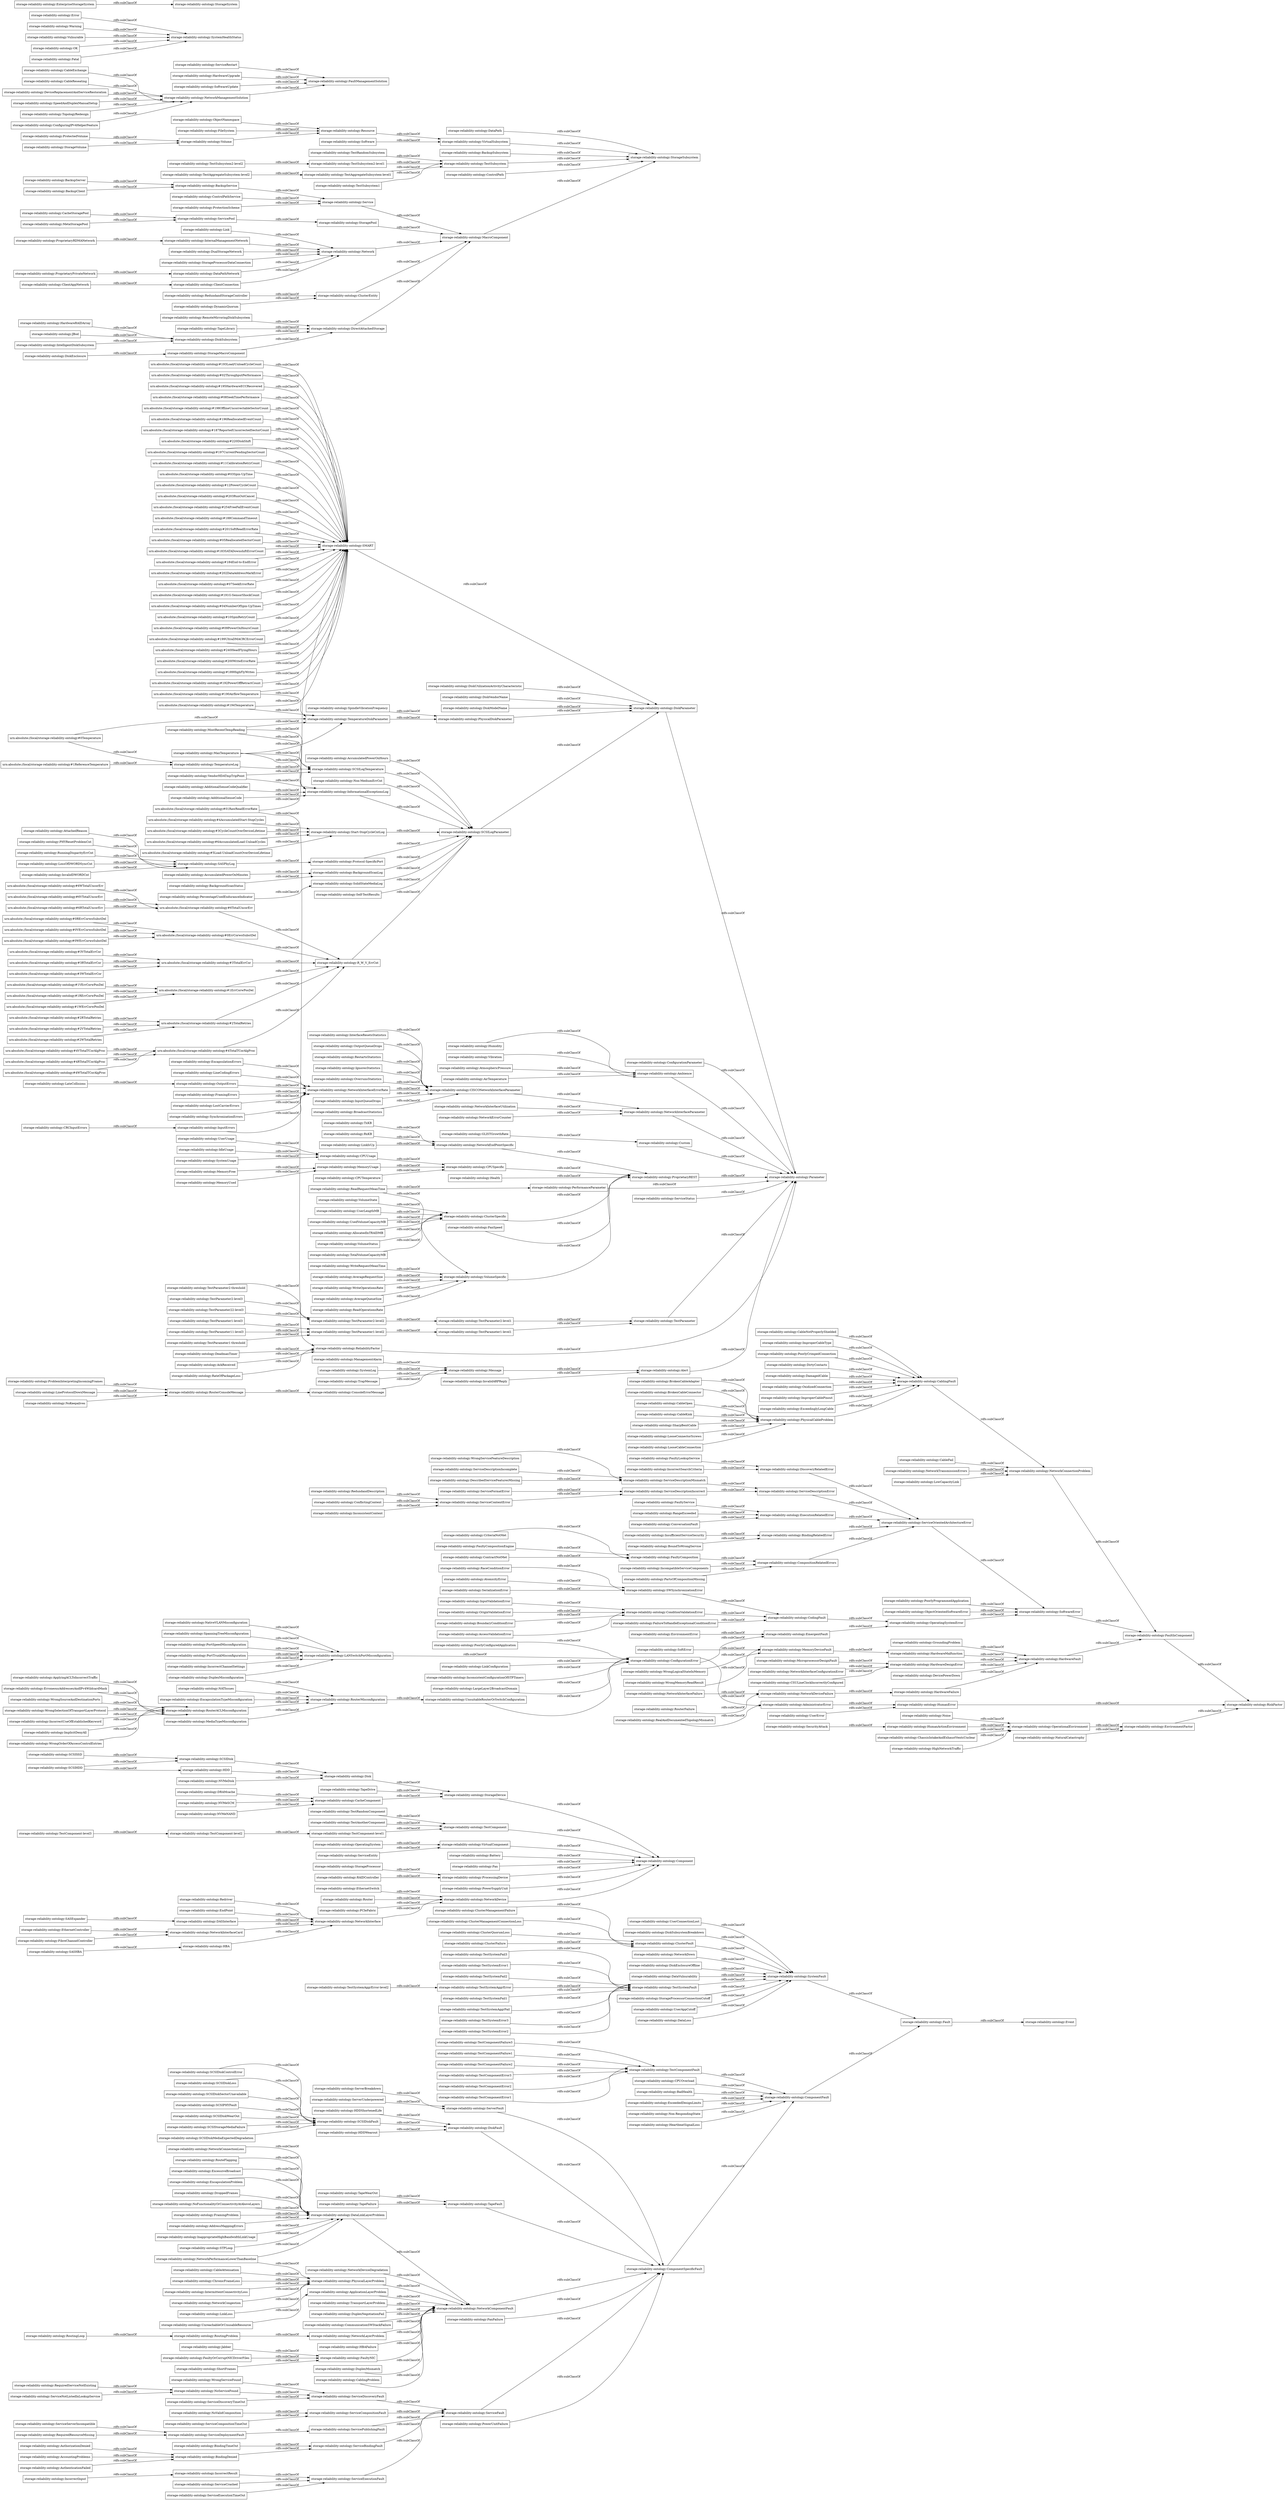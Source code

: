 digraph ar2dtool_diagram { 
rankdir=LR;
size="1000"
node [shape = rectangle, color="black"]; "storage-reliability-ontology:ServiceExecutionTimeOut" "storage-reliability-ontology:HBA" "storage-reliability-ontology:AddressMappingErrors" "storage-reliability-ontology:NetworkDeviceDegradation" "storage-reliability-ontology:ServiceServerIncompatible" "storage-reliability-ontology:ServiceFault" "storage-reliability-ontology:CompositionRelatedErrors" "storage-reliability-ontology:PhysicalLayerProblem" "urn:absolute://local/storage-reliability-ontology#194Temperature" "storage-reliability-ontology:StorageMacroComponent" "storage-reliability-ontology:LineProtocolDownMessage" "storage-reliability-ontology:NaturalCatastrophy" "storage-reliability-ontology:TestParameter2-level2" "storage-reliability-ontology:InappropriateHighBandwidthLinkUsage" "urn:absolute://local/storage-reliability-ontology#12PowerCycleCount" "storage-reliability-ontology:ServerUnderpowered" "storage-reliability-ontology:OverrunsStatistics" "storage-reliability-ontology:RedundandStorageController" "storage-reliability-ontology:RoutingProblem" "storage-reliability-ontology:SpindleVibrationFrequency" "storage-reliability-ontology:DiskEnclosure" "urn:absolute://local/storage-reliability-ontology#0Temperature" "storage-reliability-ontology:Self-TestResults" "storage-reliability-ontology:ImproperCablePinout" "storage-reliability-ontology:TestComponentFailure1" "storage-reliability-ontology:AckReceived" "storage-reliability-ontology:ExceedinglyLongCable" "storage-reliability-ontology:FaultInComponent" "storage-reliability-ontology:NetworkInterfaceErrorRate" "storage-reliability-ontology:DataPath" "storage-reliability-ontology:AverageQueueSize" "storage-reliability-ontology:Link" "storage-reliability-ontology:StorageDevice" "storage-reliability-ontology:EncapsulationTypeMisconfiguration" "storage-reliability-ontology:Service" "storage-reliability-ontology:SCSILogTemperature" "storage-reliability-ontology:NetworkDeviceFailure" "urn:absolute://local/storage-reliability-ontology#203RunOutCancel" "storage-reliability-ontology:Redriver" "storage-reliability-ontology:VolumeStatus" "storage-reliability-ontology:AuthorizationDenied" "urn:absolute://local/storage-reliability-ontology#1ReferenceTemperature" "storage-reliability-ontology:TestSystemError1" "storage-reliability-ontology:PHYResetProblemCnt" "storage-reliability-ontology:PhysicalCableProblem" "storage-reliability-ontology:RouterACLMisconfiguration" "storage-reliability-ontology:TestComponent" "urn:absolute://local/storage-reliability-ontology#254FreeFallEventCount" "storage-reliability-ontology:VirtualSubsystem" "storage-reliability-ontology:HardwareRAIDArray" "storage-reliability-ontology:IncompatibleServiceComponents" "storage-reliability-ontology:TestParameter1-level3" "storage-reliability-ontology:LinkLoss" "storage-reliability-ontology:PoorlyConfiguredApplication" "storage-reliability-ontology:ExceededDesignLimits" "urn:absolute://local/storage-reliability-ontology#2TotalRetries" "storage-reliability-ontology:VirtualComponent" "storage-reliability-ontology:DiskModelName" "storage-reliability-ontology:InputQueueDrops" "storage-reliability-ontology:TestRandomSubsystem" "storage-reliability-ontology:TestParameter11-level3" "urn:absolute://local/storage-reliability-ontology#188CommandTimeout" "storage-reliability-ontology:ConditionValidationError" "storage-reliability-ontology:NetworkManagementSolution" "storage-reliability-ontology:TestRandomComponent" "storage-reliability-ontology:ServiceDescriptionIncorrect" "storage-reliability-ontology:MostRecentTempReading" "storage-reliability-ontology:STPLoop" "storage-reliability-ontology:TotalVolumeCapacityMB" "storage-reliability-ontology:HumanActionEnvironment" "storage-reliability-ontology:DRAMcache" "urn:absolute://local/storage-reliability-ontology#4TotalTCorAlgProc" "storage-reliability-ontology:JBod" "storage-reliability-ontology:CableKink" "storage-reliability-ontology:ManagementAlarm" "storage-reliability-ontology:LANSwitchPortMisconfiguration" "storage-reliability-ontology:MemoryUsed" "storage-reliability-ontology:RunningDisparityErrCnt" "urn:absolute://local/storage-reliability-ontology#201SoftReadErrorRate" "storage-reliability-ontology:HardwareMalfunction" "storage-reliability-ontology:ReadOperationsRate" "storage-reliability-ontology:EthernetSwitch" "storage-reliability-ontology:TestComponent-level2" "storage-reliability-ontology:DevicePowerDown" "storage-reliability-ontology:StoragePool" "storage-reliability-ontology:VolumeState" "storage-reliability-ontology:SystemFault" "storage-reliability-ontology:BoundaryConditionError" "storage-reliability-ontology:PowerUnitFailure" "urn:absolute://local/storage-reliability-ontology#3RTotalErrCor" "storage-reliability-ontology:TestParameter2-threshold" "storage-reliability-ontology:BroadcastStatistics" "storage-reliability-ontology:EndPoint" "storage-reliability-ontology:ServerBreakdown" "storage-reliability-ontology:OutputErrors" "storage-reliability-ontology:TestSystemFail2" "storage-reliability-ontology:ServerFault" "storage-reliability-ontology:FailureToHandleExceptionalConditionError" "storage-reliability-ontology:IncorrectChannelSettings" "storage-reliability-ontology:EnvironmentFactor" "storage-reliability-ontology:AdditionalSenseCodeQualifier" "storage-reliability-ontology:NoKeepalives" "urn:absolute://local/storage-reliability-ontology#05ReallocatedSectorCount" "storage-reliability-ontology:NetworkConnectionLoss" "storage-reliability-ontology:RouteFlapping" "storage-reliability-ontology:MemoryUsage" "storage-reliability-ontology:RouterFailure" "storage-reliability-ontology:SecurityAttack" "storage-reliability-ontology:WrongServiceFeatureDescription" "storage-reliability-ontology:SASPhyLog" "storage-reliability-ontology:IdleUsage" "storage-reliability-ontology:NetworkTransmissionErrors" "storage-reliability-ontology:Message" "storage-reliability-ontology:TapeFailure" "storage-reliability-ontology:NativeVLANMisconfiguration" "storage-reliability-ontology:IncorrectSearchCriteria" "storage-reliability-ontology:InternalManagementNetwork" "storage-reliability-ontology:NetworkConnectionProblem" "storage-reliability-ontology:CPUTemperature" "storage-reliability-ontology:SharpBentCable" "storage-reliability-ontology:RouterMisconfiguration" "storage-reliability-ontology:OperatingSystem" "storage-reliability-ontology:DualStorageNetwork" "storage-reliability-ontology:LooseConnectorScrews" "storage-reliability-ontology:PerformanceParameter" "storage-reliability-ontology:ServiceCompositionFault" "storage-reliability-ontology:LinkIsUp" "storage-reliability-ontology:TestAnotherComponent" "storage-reliability-ontology:StorageProcessorConnectionCutoff" "storage-reliability-ontology:ServicePool" "storage-reliability-ontology:RequiredServiceNotExisting" "storage-reliability-ontology:SCSIDiskFault" "storage-reliability-ontology:AtomicityError" "urn:absolute://local/storage-reliability-ontology#6TotalUncorErr" "storage-reliability-ontology:NoValidComposition" "storage-reliability-ontology:InputErrors" "storage-reliability-ontology:AccumulatedPowerOnHours" "storage-reliability-ontology:BackupService" "storage-reliability-ontology:UserAppCutoff" "storage-reliability-ontology:MediaTypeMisconfiguration" "storage-reliability-ontology:EthernetController" "storage-reliability-ontology:OperationalEnvironment" "urn:absolute://local/storage-reliability-ontology#183SATADownshiftErrorCount" "storage-reliability-ontology:ApplicationLayerProblem" "storage-reliability-ontology:SCSIDisk" "storage-reliability-ontology:CableExchange" "storage-reliability-ontology:ApplyingACLToIncorrectTraffic" "storage-reliability-ontology:FaultyCompositionEngine" "storage-reliability-ontology:Disk" "storage-reliability-ontology:HDDWearout" "storage-reliability-ontology:TestParameter1-level2" "urn:absolute://local/storage-reliability-ontology#2VTotalRetries" "storage-reliability-ontology:ConfigurationParameter" "storage-reliability-ontology:ExcessiveBroadcast" "storage-reliability-ontology:ObjectNamespace" "storage-reliability-ontology:UserUsage" "storage-reliability-ontology:NetworkDevice" "storage-reliability-ontology:ClusterManagementConnectionLoss" "storage-reliability-ontology:ClusterQuorumLoss" "storage-reliability-ontology:CRCInputErrors" "urn:absolute://local/storage-reliability-ontology#184End-to-EndError" "storage-reliability-ontology:SMART" "storage-reliability-ontology:Humidity" "urn:absolute://local/storage-reliability-ontology#202DataAddressMarkError" "storage-reliability-ontology:InterfaceResetsStatistics" "storage-reliability-ontology:SCSIStorageMediaFailure" "storage-reliability-ontology:CableAttenuation" "storage-reliability-ontology:ErroneousAddressesAndIPv4WildcardMask" "storage-reliability-ontology:WrongSourceAndDestinationPorts" "storage-reliability-ontology:Non-RespondingState" "storage-reliability-ontology:ServicePublishingFault" "storage-reliability-ontology:DiskParameter" "storage-reliability-ontology:StorageProcessorDataConnection" "storage-reliability-ontology:DiskFault" "storage-reliability-ontology:ClusterFailure" "storage-reliability-ontology:Fault" "storage-reliability-ontology:LooseCableConnection" "storage-reliability-ontology:RequiredResourceMissing" "urn:absolute://local/storage-reliability-ontology#07SeekErrorRate" "storage-reliability-ontology:InformationalExceptionsLog" "storage-reliability-ontology:CableNotProperlyShielded" "urn:absolute://local/storage-reliability-ontology#191G-SensorShockCount" "urn:absolute://local/storage-reliability-ontology#190AirflowTemperature" "urn:absolute://local/storage-reliability-ontology#04NumberOfSpin-UpTimes" "storage-reliability-ontology:SpanningTreeMisconfiguration" "storage-reliability-ontology:PortSpeedMisconfiguration" "storage-reliability-ontology:Error" "urn:absolute://local/storage-reliability-ontology#4RTotalTCorAlgProc" "storage-reliability-ontology:ServiceDeploymentFault" "storage-reliability-ontology:Vibration" "storage-reliability-ontology:SCSISSD" "storage-reliability-ontology:GLISTGrowthRate" "storage-reliability-ontology:EncapsulationErrors" "storage-reliability-ontology:Component" "storage-reliability-ontology:AccumulatedPowerOnMinutes" "storage-reliability-ontology:AdministratorError" "storage-reliability-ontology:ChassisIntakeAndExhaustVentsUnclear" "storage-reliability-ontology:Parameter" "storage-reliability-ontology:RealAndDocumentedTopologyMismatch" "storage-reliability-ontology:TestParameter2-level3" "storage-reliability-ontology:LineCodingErrors" "storage-reliability-ontology:ControlPathService" "storage-reliability-ontology:ServiceDiscoveryTimeOut" "storage-reliability-ontology:ServiceRestart" "storage-reliability-ontology:ObjectOrientedSoftwareError" "storage-reliability-ontology:PhysicalDiskParameter" "storage-reliability-ontology:TestAggregateSubsystem-level2" "storage-reliability-ontology:TestParameter22-level3" "storage-reliability-ontology:WriteRequestMeanTime" "storage-reliability-ontology:UnreachableOrUnusableResource" "storage-reliability-ontology:TestComponentFailure2" "storage-reliability-ontology:Network" "storage-reliability-ontology:WrongLogicalStateInMemory" "storage-reliability-ontology:TestComponentError3" "storage-reliability-ontology:RiskFactor" "urn:absolute://local/storage-reliability-ontology#10SpinRetryCount" "storage-reliability-ontology:VendorHDATmpTripPoint" "storage-reliability-ontology:ServiceBindingFault" "storage-reliability-ontology:ContractNotMet" "storage-reliability-ontology:TransportLayerProblem" "storage-reliability-ontology:SASHBA" "storage-reliability-ontology:ConfigurationError" "storage-reliability-ontology:RouterConsoleMessage" "storage-reliability-ontology:FramingErrors" "urn:absolute://local/storage-reliability-ontology#2WTotalRetries" "storage-reliability-ontology:TestSystemAggrError" "storage-reliability-ontology:HeartbeatSignalLoss" "storage-reliability-ontology:AccessValidationError" "storage-reliability-ontology:MaxTemperature" "storage-reliability-ontology:Ambience" "storage-reliability-ontology:Non-MediumErrCnt" "storage-reliability-ontology:HardwareDesignError" "storage-reliability-ontology:BackupServer" "storage-reliability-ontology:EmergentFault" "storage-reliability-ontology:GroundingProblem" "storage-reliability-ontology:TestComponentError2" "storage-reliability-ontology:DataLoss" "storage-reliability-ontology:WrongMemoryReadResult" "storage-reliability-ontology:FileSystem" "storage-reliability-ontology:WrongSelectionOfTransportLayerProtocol" "storage-reliability-ontology:UserConnectionLost" "storage-reliability-ontology:ClusterManagementFailure" "storage-reliability-ontology:BoundToWrongService" "storage-reliability-ontology:BrokenCableAdapter" "storage-reliability-ontology:R_W_V_ErrCnt" "urn:absolute://local/storage-reliability-ontology#3CycleCountOverDeviceLifetime" "storage-reliability-ontology:ReadRequestMeanTime" "storage-reliability-ontology:NetworkEndPointSpecific" "urn:absolute://local/storage-reliability-ontology#0VErrCorwoSubstDel" "storage-reliability-ontology:TestParameter2-level1" "storage-reliability-ontology:SystemUsage" "storage-reliability-ontology:AccountingProblems" "storage-reliability-ontology:DuplexMisconfiguration" "storage-reliability-ontology:Warning" "storage-reliability-ontology:Jabber" "urn:absolute://local/storage-reliability-ontology#6AccumulatedLoad-UnloadCycles" "storage-reliability-ontology:ImproperCableType" "storage-reliability-ontology:PartsOfCompositionMissing" "storage-reliability-ontology:NetworkInterfaceParameter" "storage-reliability-ontology:SCSIHDD" "storage-reliability-ontology:TxKB" "storage-reliability-ontology:SCSIDiskMediaExpectedDegradation" "urn:absolute://local/storage-reliability-ontology#3WTotalErrCor" "storage-reliability-ontology:TestComponent-level1" "storage-reliability-ontology:SerializationError" "storage-reliability-ontology:OperatingSystemError" "storage-reliability-ontology:Vulnurable" "storage-reliability-ontology:TestSystemAggrError-level2" "storage-reliability-ontology:LowCapacityLink" "storage-reliability-ontology:SystemHealthStatus" "storage-reliability-ontology:Router" "urn:absolute://local/storage-reliability-ontology#0WErrCorwoSubstDel" "storage-reliability-ontology:DuplexNegotiationFail" "storage-reliability-ontology:DiskSubsystemBreakdown" "storage-reliability-ontology:StorageProcessor" "storage-reliability-ontology:Battery" "storage-reliability-ontology:CableReseating" "urn:absolute://local/storage-reliability-ontology#6VTotalUncorErr" "storage-reliability-ontology:CommunicationSWStackFailure" "storage-reliability-ontology:LateCollisions" "storage-reliability-ontology:WrongServiceFound" "storage-reliability-ontology:FanSpeed" "storage-reliability-ontology:SCSIDiskControlError" "storage-reliability-ontology:RaceConditionError" "storage-reliability-ontology:RxKB" "storage-reliability-ontology:EnvironmentError" "storage-reliability-ontology:PoorlyCrimpedConnection" "urn:absolute://local/storage-reliability-ontology#09PowerOnHoursCount" "storage-reliability-ontology:HumanError" "storage-reliability-ontology:ServiceFormatError" "storage-reliability-ontology:TemperatureLog" "storage-reliability-ontology:ComponentSpecificFault" "storage-reliability-ontology:DataPathNetwork" "storage-reliability-ontology:DeviceReplacementAndServiceRestoration" "storage-reliability-ontology:SCSILogParameter" "storage-reliability-ontology:PCIeFabric" "storage-reliability-ontology:TestSystemFail1" "storage-reliability-ontology:RateOfPackageLoss" "storage-reliability-ontology:TestSubsystem2-level2" "storage-reliability-ontology:HardwareUpgrade" "storage-reliability-ontology:SoftwareUpdate" "storage-reliability-ontology:EncapsulationProblem" "storage-reliability-ontology:Custom" "storage-reliability-ontology:NetworkLayerProblem" "storage-reliability-ontology:TapeFault" "storage-reliability-ontology:IncorrectInput" "storage-reliability-ontology:ClientConnection" "storage-reliability-ontology:NetworkInterfaceFailure" "storage-reliability-ontology:CriteriaNotMet" "storage-reliability-ontology:BackupSubsystem" "storage-reliability-ontology:ProprietaryREST" "storage-reliability-ontology:SystemLog" "urn:absolute://local/storage-reliability-ontology#199UltraDMACRCErrorCount" "storage-reliability-ontology:TestComponentFault" "storage-reliability-ontology:ServiceDescriptionIncomplete" "storage-reliability-ontology:CPUOverload" "storage-reliability-ontology:ClusterSpecific" "urn:absolute://local/storage-reliability-ontology#3VTotalErrCor" "urn:absolute://local/storage-reliability-ontology#240HeadFlyingHours" "urn:absolute://local/storage-reliability-ontology#200WriteErrorRate" "storage-reliability-ontology:ServiceStatus" "storage-reliability-ontology:NVMeSCM" "urn:absolute://local/storage-reliability-ontology#189HighFlyWrites" "storage-reliability-ontology:CacheStoragePool" "storage-reliability-ontology:HighNetworkTraffic" "storage-reliability-ontology:SCSIDiskLoss" "storage-reliability-ontology:TestSubsystem2-level1" "urn:absolute://local/storage-reliability-ontology#0RErrCorwoSubstDel" "storage-reliability-ontology:CISCONetworkInterfaceParameter" "storage-reliability-ontology:RemoteMirroringDiskSubsystem" "storage-reliability-ontology:DiscoveryRelatedError" "storage-reliability-ontology:FaultyOrCorruptNICDriverFiles" "storage-reliability-ontology:Start-StopCycleCntLog" "storage-reliability-ontology:SoftwareError" "storage-reliability-ontology:DirectAttachedStorage" "storage-reliability-ontology:InconsistentContent" "storage-reliability-ontology:VolumeSpecific" "storage-reliability-ontology:NetworkInterfaceUtilization" "storage-reliability-ontology:OK" "storage-reliability-ontology:TapeLibrary" "storage-reliability-ontology:ServiceDescriptionMismatch" "storage-reliability-ontology:Protocol-SpecificPort" "storage-reliability-ontology:SCSIDiskSectorUnavailable" "storage-reliability-ontology:TestSystemAggrFail" "storage-reliability-ontology:BrokenCableConnector" "storage-reliability-ontology:ClusterEntity" "storage-reliability-ontology:IncorrectUseOfEstablishedKeyword" "storage-reliability-ontology:NetworkErrorCounter" "storage-reliability-ontology:RangeExceeded" "storage-reliability-ontology:LinkConfiguration" "urn:absolute://local/storage-reliability-ontology#5Load-UnloadCountOverDeviceLifetime" "storage-reliability-ontology:CodingFault" "storage-reliability-ontology:DirtyContacts" "storage-reliability-ontology:TestParameter1-level1" "storage-reliability-ontology:BackgroundScanStatus" "storage-reliability-ontology:TestParameter" "storage-reliability-ontology:StorageSubsystem" "storage-reliability-ontology:AuthenticationFailed" "storage-reliability-ontology:DeadmanTimer" "storage-reliability-ontology:SpeedAndDuplexManualSetup" "storage-reliability-ontology:ServiceOrientedArchitectureError" "storage-reliability-ontology:OutputQueueDrops" "storage-reliability-ontology:HardwareFault" "storage-reliability-ontology:EnterpriseStorageSystem" "storage-reliability-ontology:HDD" "urn:absolute://local/storage-reliability-ontology#4WTotalTCorAlgProc" "storage-reliability-ontology:Resource" "storage-reliability-ontology:ProprietaryPrivateNetwork" "storage-reliability-ontology:TestSubsystem" "storage-reliability-ontology:TestSystemError3" "storage-reliability-ontology:DiskSubsystem" "urn:absolute://local/storage-reliability-ontology#192PowerOffRetractCount" "storage-reliability-ontology:LossOfDWORDSyncCnt" "storage-reliability-ontology:DiskUtilizationActivityCharacteristic" "urn:absolute://local/storage-reliability-ontology#3TotalErrCor" "storage-reliability-ontology:DASInterface" "storage-reliability-ontology:IntelligentDiskSubsystem" "storage-reliability-ontology:Health" "storage-reliability-ontology:CPUUsage" "storage-reliability-ontology:LostCarrierErrors" "storage-reliability-ontology:Fan" "urn:absolute://local/storage-reliability-ontology#193Load/UnloadCycleCount" "storage-reliability-ontology:HDDShortenedLife" "storage-reliability-ontology:RAIDController" "urn:absolute://local/storage-reliability-ontology#02ThroughputPerformance" "storage-reliability-ontology:InsufficientServiceSecurity" "storage-reliability-ontology:TestSystemError2" "urn:absolute://local/storage-reliability-ontology#01RawReadErrorRate" "storage-reliability-ontology:InconsistentConfigurationOfSTPTimers" "storage-reliability-ontology:ImplicitDenyAll" "storage-reliability-ontology:MemoryFree" "storage-reliability-ontology:ServiceNotListedInLookupService" "storage-reliability-ontology:ServiceExecutionFault" "storage-reliability-ontology:ServiceContentError" "storage-reliability-ontology:DiskVendorName" "storage-reliability-ontology:InputValidationError" "storage-reliability-ontology:NVMeNAND" "storage-reliability-ontology:FaultyComposition" "storage-reliability-ontology:NetworkInterfaceCard" "storage-reliability-ontology:NetworkInterface" "urn:absolute://local/storage-reliability-ontology#4VTotalTCorAlgProc" "storage-reliability-ontology:ClusterFault" "storage-reliability-ontology:RestartsStatistics" "urn:absolute://local/storage-reliability-ontology#195HardwareECCRecovered" "storage-reliability-ontology:TestSystemFail3" "storage-reliability-ontology:AtmosphericPressure" "storage-reliability-ontology:RoutingLoop" "storage-reliability-ontology:SoftError" "storage-reliability-ontology:TestAggregateSubsystem-level1" "storage-reliability-ontology:NetworkComponentFault" "storage-reliability-ontology:SynchronizationErrors" "storage-reliability-ontology:BackgroundScanLog" "storage-reliability-ontology:FibreChannelController" "storage-reliability-ontology:WrongOrderOfAccessControlEntries" "urn:absolute://local/storage-reliability-ontology#6RTotalUncorErr" "storage-reliability-ontology:SCSIPHYFault" "storage-reliability-ontology:NetworkPerformanceLowerThanBaseline" "urn:absolute://local/storage-reliability-ontology#08SeekTimePerformance" "storage-reliability-ontology:HardwareFailure" "storage-reliability-ontology:ControlPath" "storage-reliability-ontology:UserError" "storage-reliability-ontology:TopologyRedesign" "storage-reliability-ontology:InvalidDWORDCnt" "urn:absolute://local/storage-reliability-ontology#198OfflineUncorrectableSectorCount" "urn:absolute://local/storage-reliability-ontology#2RTotalRetries" "storage-reliability-ontology:ProprietaryRDMANetwork" "storage-reliability-ontology:IntermittentConnectivityLoss" "storage-reliability-ontology:DamagedCable" "storage-reliability-ontology:TapeDrive" "storage-reliability-ontology:SCSIDiskWearOut" "storage-reliability-ontology:UsedVolumeCapacityMB" "urn:absolute://local/storage-reliability-ontology#4AccumulatedStart-StopCycles" "storage-reliability-ontology:LargeLayer2BroadcastDomain" "storage-reliability-ontology:ConfiguringIPv4HelperFeature" "storage-reliability-ontology:ServiceCompositionTimeOut" "storage-reliability-ontology:ReliabilityFactor" "storage-reliability-ontology:NetworkDown" "storage-reliability-ontology:AttachedReason" "storage-reliability-ontology:DynamicQuorum" "storage-reliability-ontology:BackupClient" "storage-reliability-ontology:CacheComponent" "storage-reliability-ontology:RedundandDescription" "storage-reliability-ontology:TestComponent-level3" "storage-reliability-ontology:ConversationFault" "storage-reliability-ontology:TestComponentError1" "storage-reliability-ontology:HBAFailure" "storage-reliability-ontology:AverageRequestSize" "urn:absolute://local/storage-reliability-ontology#196ReallocatedEventCount" "storage-reliability-ontology:UnsuitableRouterOrSwitchConfiguration" "storage-reliability-ontology:NATIssues" "storage-reliability-ontology:ConflictingContent" "storage-reliability-ontology:ProtectedVolume" "storage-reliability-ontology:Fatal" "storage-reliability-ontology:NetworkInterfaceConfigurationError" "storage-reliability-ontology:TemperatureDiskParameter" "storage-reliability-ontology:PortTrunkMisconfiguration" "urn:absolute://local/storage-reliability-ontology#187ReportedUncorrectedSectorCount" "storage-reliability-ontology:CSULineClockIncorrectlyConfigured" "storage-reliability-ontology:TapeWearOut" "storage-reliability-ontology:FaultyNIC" "storage-reliability-ontology:IgnoresStatistics" "storage-reliability-ontology:Noise" "storage-reliability-ontology:MetaStoragePool" "storage-reliability-ontology:DiskEnclosureOffline" "urn:absolute://local/storage-reliability-ontology#1RErrCorwPosDel" "storage-reliability-ontology:DataVulnurability" "storage-reliability-ontology:Volume" "storage-reliability-ontology:Alert" "storage-reliability-ontology:CPUSpecific" "storage-reliability-ontology:MemoryDeviceFault" "storage-reliability-ontology:WriteOperationsRate" "storage-reliability-ontology:BadHealth" "storage-reliability-ontology:FaultyService" "storage-reliability-ontology:NetworkCongestion" "storage-reliability-ontology:CablingFault" "storage-reliability-ontology:OxidizedConnection" "storage-reliability-ontology:UserLengthMB" "storage-reliability-ontology:FaultManagementSolution" "storage-reliability-ontology:Event" "storage-reliability-ontology:TestSubsystem1" "storage-reliability-ontology:TestParameter1-threshold" "storage-reliability-ontology:AirTemperature" "storage-reliability-ontology:IncorrectResult" "storage-reliability-ontology:ShortFrames" "storage-reliability-ontology:ClientAppNetwork" "storage-reliability-ontology:Software" "storage-reliability-ontology:InvalidARPReply" "storage-reliability-ontology:ProtectionScheme" "storage-reliability-ontology:ChronicFrameLoss" "storage-reliability-ontology:BindingTimeOut" "storage-reliability-ontology:ServiceEntity" "storage-reliability-ontology:BindingDenied" "storage-reliability-ontology:PercentageUsedEnduranceIndicator" "storage-reliability-ontology:ServiceDescriptionError" "urn:absolute://local/storage-reliability-ontology#220DiskShift" "urn:absolute://local/storage-reliability-ontology#197CurrentPendingSectorCount" "urn:absolute://local/storage-reliability-ontology#11CalibrationRetryCount" "storage-reliability-ontology:ComponentFault" "storage-reliability-ontology:ServiceDiscoveryFault" "storage-reliability-ontology:OriginValidationError" "storage-reliability-ontology:SASExpander" "storage-reliability-ontology:MicroprocessorDesignFault" "storage-reliability-ontology:AllocatedInTRAIDMB" "storage-reliability-ontology:TrapMessage" "storage-reliability-ontology:AdditionalSenseCode" "urn:absolute://local/storage-reliability-ontology#03Spin-UpTime" "storage-reliability-ontology:DescribedServiceFeaturesMissing" "urn:absolute://local/storage-reliability-ontology#6WTotalUncorErr" "storage-reliability-ontology:ProcessingDevice" "storage-reliability-ontology:StorageVolume" "storage-reliability-ontology:NVMeDisk" "urn:absolute://local/storage-reliability-ontology#1ErrCorwPosDel" "storage-reliability-ontology:TestComponentFailure3" "storage-reliability-ontology:DroppedFrames" "urn:absolute://local/storage-reliability-ontology#1WErrCorwPosDel" "storage-reliability-ontology:PowerSupplyUnit" "storage-reliability-ontology:MacroComponent" "storage-reliability-ontology:TestSystemFault" "urn:absolute://local/storage-reliability-ontology#1VErrCorwPosDel" "storage-reliability-ontology:DuplexMismatch" "storage-reliability-ontology:SWSynchronizationError" "urn:absolute://local/storage-reliability-ontology#0ErrCorwoSubstDel" "storage-reliability-ontology:SolidStateMediaLog" "storage-reliability-ontology:StorageSystem" "storage-reliability-ontology:ProblemInterpretingIncomingFrames" "storage-reliability-ontology:CablingProblem" "storage-reliability-ontology:ExecutionRelatedError" "storage-reliability-ontology:FanFailure" "storage-reliability-ontology:ServiceCrashed" "storage-reliability-ontology:NoFunctionalityOrConnectivityAtAboveLayers" "storage-reliability-ontology:DataLinkLayerProblem" "storage-reliability-ontology:NoServiceFound" "storage-reliability-ontology:ConsoleErrorMessage" "storage-reliability-ontology:FramingProblem" "storage-reliability-ontology:CableOpen" "storage-reliability-ontology:FaultyLookupService" "storage-reliability-ontology:PoorlyProgrammedApplication" "storage-reliability-ontology:BindingRelatedError" "storage-reliability-ontology:CableFail" ; /*classes style*/
	"storage-reliability-ontology:MediaTypeMisconfiguration" -> "storage-reliability-ontology:RouterMisconfiguration" [ label = "rdfs:subClassOf" ];
	"storage-reliability-ontology:InsufficientServiceSecurity" -> "storage-reliability-ontology:BindingRelatedError" [ label = "rdfs:subClassOf" ];
	"storage-reliability-ontology:OverrunsStatistics" -> "storage-reliability-ontology:CISCONetworkInterfaceParameter" [ label = "rdfs:subClassOf" ];
	"storage-reliability-ontology:NVMeDisk" -> "storage-reliability-ontology:Disk" [ label = "rdfs:subClassOf" ];
	"storage-reliability-ontology:VirtualComponent" -> "storage-reliability-ontology:Component" [ label = "rdfs:subClassOf" ];
	"urn:absolute://local/storage-reliability-ontology#3WTotalErrCor" -> "urn:absolute://local/storage-reliability-ontology#3TotalErrCor" [ label = "rdfs:subClassOf" ];
	"storage-reliability-ontology:TestComponentFault" -> "storage-reliability-ontology:ComponentFault" [ label = "rdfs:subClassOf" ];
	"storage-reliability-ontology:FaultyNIC" -> "storage-reliability-ontology:NetworkComponentFault" [ label = "rdfs:subClassOf" ];
	"storage-reliability-ontology:AirTemperature" -> "storage-reliability-ontology:Ambience" [ label = "rdfs:subClassOf" ];
	"storage-reliability-ontology:NetworkDeviceFailure" -> "storage-reliability-ontology:HardwareFailure" [ label = "rdfs:subClassOf" ];
	"storage-reliability-ontology:ProprietaryRDMANetwork" -> "storage-reliability-ontology:InternalManagementNetwork" [ label = "rdfs:subClassOf" ];
	"storage-reliability-ontology:Non-RespondingState" -> "storage-reliability-ontology:ComponentFault" [ label = "rdfs:subClassOf" ];
	"storage-reliability-ontology:FibreChannelController" -> "storage-reliability-ontology:NetworkInterfaceCard" [ label = "rdfs:subClassOf" ];
	"storage-reliability-ontology:EnterpriseStorageSystem" -> "storage-reliability-ontology:StorageSystem" [ label = "rdfs:subClassOf" ];
	"storage-reliability-ontology:LinkIsUp" -> "storage-reliability-ontology:NetworkEndPointSpecific" [ label = "rdfs:subClassOf" ];
	"storage-reliability-ontology:FramingProblem" -> "storage-reliability-ontology:DataLinkLayerProblem" [ label = "rdfs:subClassOf" ];
	"storage-reliability-ontology:HBA" -> "storage-reliability-ontology:NetworkInterface" [ label = "rdfs:subClassOf" ];
	"storage-reliability-ontology:ClientAppNetwork" -> "storage-reliability-ontology:ClientConnection" [ label = "rdfs:subClassOf" ];
	"urn:absolute://local/storage-reliability-ontology#11CalibrationRetryCount" -> "storage-reliability-ontology:SMART" [ label = "rdfs:subClassOf" ];
	"urn:absolute://local/storage-reliability-ontology#1RErrCorwPosDel" -> "urn:absolute://local/storage-reliability-ontology#1ErrCorwPosDel" [ label = "rdfs:subClassOf" ];
	"storage-reliability-ontology:ServiceNotListedInLookupService" -> "storage-reliability-ontology:NoServiceFound" [ label = "rdfs:subClassOf" ];
	"storage-reliability-ontology:PortSpeedMisconfiguration" -> "storage-reliability-ontology:LANSwitchPortMisconfiguration" [ label = "rdfs:subClassOf" ];
	"urn:absolute://local/storage-reliability-ontology#196ReallocatedEventCount" -> "storage-reliability-ontology:SMART" [ label = "rdfs:subClassOf" ];
	"storage-reliability-ontology:InvalidDWORDCnt" -> "storage-reliability-ontology:SASPhyLog" [ label = "rdfs:subClassOf" ];
	"storage-reliability-ontology:TestSystemFail1" -> "storage-reliability-ontology:TestSystemFault" [ label = "rdfs:subClassOf" ];
	"storage-reliability-ontology:NetworkErrorCounter" -> "storage-reliability-ontology:NetworkInterfaceParameter" [ label = "rdfs:subClassOf" ];
	"storage-reliability-ontology:PerformanceParameter" -> "storage-reliability-ontology:Parameter" [ label = "rdfs:subClassOf" ];
	"storage-reliability-ontology:ServerUnderpowered" -> "storage-reliability-ontology:ServerFault" [ label = "rdfs:subClassOf" ];
	"urn:absolute://local/storage-reliability-ontology#5Load-UnloadCountOverDeviceLifetime" -> "storage-reliability-ontology:Start-StopCycleCntLog" [ label = "rdfs:subClassOf" ];
	"urn:absolute://local/storage-reliability-ontology#194Temperature" -> "storage-reliability-ontology:TemperatureDiskParameter" [ label = "rdfs:subClassOf" ];
	"urn:absolute://local/storage-reliability-ontology#194Temperature" -> "storage-reliability-ontology:SMART" [ label = "rdfs:subClassOf" ];
	"urn:absolute://local/storage-reliability-ontology#4TotalTCorAlgProc" -> "storage-reliability-ontology:R_W_V_ErrCnt" [ label = "rdfs:subClassOf" ];
	"storage-reliability-ontology:RouterMisconfiguration" -> "storage-reliability-ontology:UnsuitableRouterOrSwitchConfiguration" [ label = "rdfs:subClassOf" ];
	"storage-reliability-ontology:ServiceStatus" -> "storage-reliability-ontology:Parameter" [ label = "rdfs:subClassOf" ];
	"storage-reliability-ontology:RouteFlapping" -> "storage-reliability-ontology:DataLinkLayerProblem" [ label = "rdfs:subClassOf" ];
	"storage-reliability-ontology:NetworkConnectionProblem" -> "storage-reliability-ontology:FaultInComponent" [ label = "rdfs:subClassOf" ];
	"storage-reliability-ontology:NetworkEndPointSpecific" -> "storage-reliability-ontology:ProprietaryREST" [ label = "rdfs:subClassOf" ];
	"storage-reliability-ontology:SecurityAttack" -> "storage-reliability-ontology:HumanActionEnvironment" [ label = "rdfs:subClassOf" ];
	"storage-reliability-ontology:ServiceFault" -> "storage-reliability-ontology:ComponentSpecificFault" [ label = "rdfs:subClassOf" ];
	"storage-reliability-ontology:GLISTGrowthRate" -> "storage-reliability-ontology:Custom" [ label = "rdfs:subClassOf" ];
	"urn:absolute://local/storage-reliability-ontology#12PowerCycleCount" -> "storage-reliability-ontology:SMART" [ label = "rdfs:subClassOf" ];
	"storage-reliability-ontology:VolumeSpecific" -> "storage-reliability-ontology:ProprietaryREST" [ label = "rdfs:subClassOf" ];
	"storage-reliability-ontology:DataPath" -> "storage-reliability-ontology:StorageSubsystem" [ label = "rdfs:subClassOf" ];
	"storage-reliability-ontology:BackupClient" -> "storage-reliability-ontology:BackupService" [ label = "rdfs:subClassOf" ];
	"storage-reliability-ontology:HardwareMalfunction" -> "storage-reliability-ontology:HardwareFault" [ label = "rdfs:subClassOf" ];
	"storage-reliability-ontology:DeadmanTimer" -> "storage-reliability-ontology:ReliabilityFactor" [ label = "rdfs:subClassOf" ];
	"storage-reliability-ontology:UserAppCutoff" -> "storage-reliability-ontology:SystemFault" [ label = "rdfs:subClassOf" ];
	"storage-reliability-ontology:DuplexMisconfiguration" -> "storage-reliability-ontology:RouterMisconfiguration" [ label = "rdfs:subClassOf" ];
	"storage-reliability-ontology:DuplexMisconfiguration" -> "storage-reliability-ontology:LANSwitchPortMisconfiguration" [ label = "rdfs:subClassOf" ];
	"urn:absolute://local/storage-reliability-ontology#2VTotalRetries" -> "urn:absolute://local/storage-reliability-ontology#2TotalRetries" [ label = "rdfs:subClassOf" ];
	"storage-reliability-ontology:SoftError" -> "storage-reliability-ontology:MemoryDeviceFault" [ label = "rdfs:subClassOf" ];
	"storage-reliability-ontology:TapeLibrary" -> "storage-reliability-ontology:DirectAttachedStorage" [ label = "rdfs:subClassOf" ];
	"storage-reliability-ontology:InternalManagementNetwork" -> "storage-reliability-ontology:Network" [ label = "rdfs:subClassOf" ];
	"storage-reliability-ontology:Protocol-SpecificPort" -> "storage-reliability-ontology:SCSILogParameter" [ label = "rdfs:subClassOf" ];
	"storage-reliability-ontology:StorageProcessor" -> "storage-reliability-ontology:ProcessingDevice" [ label = "rdfs:subClassOf" ];
	"storage-reliability-ontology:ClusterManagementFailure" -> "storage-reliability-ontology:ClusterFault" [ label = "rdfs:subClassOf" ];
	"urn:absolute://local/storage-reliability-ontology#202DataAddressMarkError" -> "storage-reliability-ontology:SMART" [ label = "rdfs:subClassOf" ];
	"storage-reliability-ontology:SCSISSD" -> "storage-reliability-ontology:SCSIDisk" [ label = "rdfs:subClassOf" ];
	"storage-reliability-ontology:DirectAttachedStorage" -> "storage-reliability-ontology:MacroComponent" [ label = "rdfs:subClassOf" ];
	"storage-reliability-ontology:Health" -> "storage-reliability-ontology:ProprietaryREST" [ label = "rdfs:subClassOf" ];
	"storage-reliability-ontology:ServerFault" -> "storage-reliability-ontology:ComponentSpecificFault" [ label = "rdfs:subClassOf" ];
	"storage-reliability-ontology:TestComponentFailure2" -> "storage-reliability-ontology:TestComponentFault" [ label = "rdfs:subClassOf" ];
	"storage-reliability-ontology:NetworkInterfaceFailure" -> "storage-reliability-ontology:NetworkDeviceFailure" [ label = "rdfs:subClassOf" ];
	"storage-reliability-ontology:ServiceExecutionTimeOut" -> "storage-reliability-ontology:ServiceExecutionFault" [ label = "rdfs:subClassOf" ];
	"urn:absolute://local/storage-reliability-ontology#1ErrCorwPosDel" -> "storage-reliability-ontology:R_W_V_ErrCnt" [ label = "rdfs:subClassOf" ];
	"storage-reliability-ontology:LooseConnectorScrews" -> "storage-reliability-ontology:PhysicalCableProblem" [ label = "rdfs:subClassOf" ];
	"storage-reliability-ontology:TestParameter2-level2" -> "storage-reliability-ontology:TestParameter2-level1" [ label = "rdfs:subClassOf" ];
	"storage-reliability-ontology:CSULineClockIncorrectlyConfigured" -> "storage-reliability-ontology:HardwareDesignError" [ label = "rdfs:subClassOf" ];
	"storage-reliability-ontology:Error" -> "storage-reliability-ontology:SystemHealthStatus" [ label = "rdfs:subClassOf" ];
	"storage-reliability-ontology:NetworkLayerProblem" -> "storage-reliability-ontology:NetworkComponentFault" [ label = "rdfs:subClassOf" ];
	"storage-reliability-ontology:LargeLayer2BroadcastDomain" -> "storage-reliability-ontology:ConfigurationError" [ label = "rdfs:subClassOf" ];
	"urn:absolute://local/storage-reliability-ontology#188CommandTimeout" -> "storage-reliability-ontology:SMART" [ label = "rdfs:subClassOf" ];
	"storage-reliability-ontology:WriteRequestMeanTime" -> "storage-reliability-ontology:VolumeSpecific" [ label = "rdfs:subClassOf" ];
	"storage-reliability-ontology:ProtectionScheme" -> "storage-reliability-ontology:Service" [ label = "rdfs:subClassOf" ];
	"storage-reliability-ontology:WrongOrderOfAccessControlEntries" -> "storage-reliability-ontology:RouterACLMisconfiguration" [ label = "rdfs:subClassOf" ];
	"storage-reliability-ontology:FaultyCompositionEngine" -> "storage-reliability-ontology:FaultyComposition" [ label = "rdfs:subClassOf" ];
	"storage-reliability-ontology:PoorlyConfiguredApplication" -> "storage-reliability-ontology:ConfigurationError" [ label = "rdfs:subClassOf" ];
	"storage-reliability-ontology:BadHealth" -> "storage-reliability-ontology:ComponentFault" [ label = "rdfs:subClassOf" ];
	"storage-reliability-ontology:AccumulatedPowerOnHours" -> "storage-reliability-ontology:SCSILogParameter" [ label = "rdfs:subClassOf" ];
	"storage-reliability-ontology:TestComponent-level3" -> "storage-reliability-ontology:TestComponent-level2" [ label = "rdfs:subClassOf" ];
	"storage-reliability-ontology:JBod" -> "storage-reliability-ontology:DiskSubsystem" [ label = "rdfs:subClassOf" ];
	"storage-reliability-ontology:WrongSelectionOfTransportLayerProtocol" -> "storage-reliability-ontology:RouterACLMisconfiguration" [ label = "rdfs:subClassOf" ];
	"storage-reliability-ontology:ServiceDescriptionIncomplete" -> "storage-reliability-ontology:ServiceDescriptionMismatch" [ label = "rdfs:subClassOf" ];
	"storage-reliability-ontology:FailureToHandleExceptionalConditionError" -> "storage-reliability-ontology:CodingFault" [ label = "rdfs:subClassOf" ];
	"storage-reliability-ontology:WrongMemoryReadResult" -> "storage-reliability-ontology:MemoryDeviceFault" [ label = "rdfs:subClassOf" ];
	"storage-reliability-ontology:CompositionRelatedErrors" -> "storage-reliability-ontology:ServiceOrientedArchitectureError" [ label = "rdfs:subClassOf" ];
	"storage-reliability-ontology:AdditionalSenseCodeQualifier" -> "storage-reliability-ontology:InformationalExceptionsLog" [ label = "rdfs:subClassOf" ];
	"urn:absolute://local/storage-reliability-ontology#1VErrCorwPosDel" -> "urn:absolute://local/storage-reliability-ontology#1ErrCorwPosDel" [ label = "rdfs:subClassOf" ];
	"storage-reliability-ontology:Self-TestResults" -> "storage-reliability-ontology:SCSILogParameter" [ label = "rdfs:subClassOf" ];
	"storage-reliability-ontology:TestSubsystem" -> "storage-reliability-ontology:StorageSubsystem" [ label = "rdfs:subClassOf" ];
	"storage-reliability-ontology:StorageVolume" -> "storage-reliability-ontology:Volume" [ label = "rdfs:subClassOf" ];
	"storage-reliability-ontology:DiskUtilizationActivityCharacteristic" -> "storage-reliability-ontology:DiskParameter" [ label = "rdfs:subClassOf" ];
	"storage-reliability-ontology:HardwareDesignError" -> "storage-reliability-ontology:HardwareFault" [ label = "rdfs:subClassOf" ];
	"storage-reliability-ontology:ServiceCompositionTimeOut" -> "storage-reliability-ontology:ServiceCompositionFault" [ label = "rdfs:subClassOf" ];
	"storage-reliability-ontology:RunningDisparityErrCnt" -> "storage-reliability-ontology:SASPhyLog" [ label = "rdfs:subClassOf" ];
	"storage-reliability-ontology:ProprietaryREST" -> "storage-reliability-ontology:Parameter" [ label = "rdfs:subClassOf" ];
	"storage-reliability-ontology:TestSubsystem2-level2" -> "storage-reliability-ontology:TestSubsystem2-level1" [ label = "rdfs:subClassOf" ];
	"storage-reliability-ontology:HDDWearout" -> "storage-reliability-ontology:DiskFault" [ label = "rdfs:subClassOf" ];
	"storage-reliability-ontology:ApplyingACLToIncorrectTraffic" -> "storage-reliability-ontology:RouterACLMisconfiguration" [ label = "rdfs:subClassOf" ];
	"storage-reliability-ontology:TestComponentError1" -> "storage-reliability-ontology:TestComponentFault" [ label = "rdfs:subClassOf" ];
	"storage-reliability-ontology:AttachedReason" -> "storage-reliability-ontology:SASPhyLog" [ label = "rdfs:subClassOf" ];
	"storage-reliability-ontology:RestartsStatistics" -> "storage-reliability-ontology:CISCONetworkInterfaceParameter" [ label = "rdfs:subClassOf" ];
	"storage-reliability-ontology:RedundandStorageController" -> "storage-reliability-ontology:ClusterEntity" [ label = "rdfs:subClassOf" ];
	"storage-reliability-ontology:OutputErrors" -> "storage-reliability-ontology:NetworkInterfaceErrorRate" [ label = "rdfs:subClassOf" ];
	"storage-reliability-ontology:TestSystemFault" -> "storage-reliability-ontology:SystemFault" [ label = "rdfs:subClassOf" ];
	"storage-reliability-ontology:DataLoss" -> "storage-reliability-ontology:SystemFault" [ label = "rdfs:subClassOf" ];
	"urn:absolute://local/storage-reliability-ontology#3VTotalErrCor" -> "urn:absolute://local/storage-reliability-ontology#3TotalErrCor" [ label = "rdfs:subClassOf" ];
	"storage-reliability-ontology:NetworkManagementSolution" -> "storage-reliability-ontology:FaultManagementSolution" [ label = "rdfs:subClassOf" ];
	"urn:absolute://local/storage-reliability-ontology#2TotalRetries" -> "storage-reliability-ontology:R_W_V_ErrCnt" [ label = "rdfs:subClassOf" ];
	"storage-reliability-ontology:DiskEnclosureOffline" -> "storage-reliability-ontology:SystemFault" [ label = "rdfs:subClassOf" ];
	"storage-reliability-ontology:LooseCableConnection" -> "storage-reliability-ontology:PhysicalCableProblem" [ label = "rdfs:subClassOf" ];
	"storage-reliability-ontology:LinkConfiguration" -> "storage-reliability-ontology:ConfigurationError" [ label = "rdfs:subClassOf" ];
	"storage-reliability-ontology:AverageRequestSize" -> "storage-reliability-ontology:VolumeSpecific" [ label = "rdfs:subClassOf" ];
	"storage-reliability-ontology:AverageQueueSize" -> "storage-reliability-ontology:VolumeSpecific" [ label = "rdfs:subClassOf" ];
	"storage-reliability-ontology:Resource" -> "storage-reliability-ontology:VirtualSubsystem" [ label = "rdfs:subClassOf" ];
	"storage-reliability-ontology:Message" -> "storage-reliability-ontology:Alert" [ label = "rdfs:subClassOf" ];
	"storage-reliability-ontology:SCSIStorageMediaFailure" -> "storage-reliability-ontology:SCSIDiskFault" [ label = "rdfs:subClassOf" ];
	"storage-reliability-ontology:NetworkPerformanceLowerThanBaseline" -> "storage-reliability-ontology:PhysicalLayerProblem" [ label = "rdfs:subClassOf" ];
	"storage-reliability-ontology:NetworkPerformanceLowerThanBaseline" -> "storage-reliability-ontology:DataLinkLayerProblem" [ label = "rdfs:subClassOf" ];
	"storage-reliability-ontology:CacheStoragePool" -> "storage-reliability-ontology:ServicePool" [ label = "rdfs:subClassOf" ];
	"urn:absolute://local/storage-reliability-ontology#0WErrCorwoSubstDel" -> "urn:absolute://local/storage-reliability-ontology#0ErrCorwoSubstDel" [ label = "rdfs:subClassOf" ];
	"storage-reliability-ontology:ChassisIntakeAndExhaustVentsUnclear" -> "storage-reliability-ontology:OperationalEnvironment" [ label = "rdfs:subClassOf" ];
	"storage-reliability-ontology:WrongLogicalStateInMemory" -> "storage-reliability-ontology:MemoryDeviceFault" [ label = "rdfs:subClassOf" ];
	"storage-reliability-ontology:DataVulnurability" -> "storage-reliability-ontology:SystemFault" [ label = "rdfs:subClassOf" ];
	"storage-reliability-ontology:DiskFault" -> "storage-reliability-ontology:ComponentSpecificFault" [ label = "rdfs:subClassOf" ];
	"storage-reliability-ontology:StoragePool" -> "storage-reliability-ontology:MacroComponent" [ label = "rdfs:subClassOf" ];
	"storage-reliability-ontology:TestSystemFail2" -> "storage-reliability-ontology:TestSystemFault" [ label = "rdfs:subClassOf" ];
	"storage-reliability-ontology:AccessValidationError" -> "storage-reliability-ontology:ConditionValidationError" [ label = "rdfs:subClassOf" ];
	"storage-reliability-ontology:NaturalCatastrophy" -> "storage-reliability-ontology:EnvironmentFactor" [ label = "rdfs:subClassOf" ];
	"storage-reliability-ontology:CableReseating" -> "storage-reliability-ontology:NetworkManagementSolution" [ label = "rdfs:subClassOf" ];
	"storage-reliability-ontology:MetaStoragePool" -> "storage-reliability-ontology:ServicePool" [ label = "rdfs:subClassOf" ];
	"storage-reliability-ontology:TestSystemError1" -> "storage-reliability-ontology:TestSystemFault" [ label = "rdfs:subClassOf" ];
	"storage-reliability-ontology:ServiceCompositionFault" -> "storage-reliability-ontology:ServiceFault" [ label = "rdfs:subClassOf" ];
	"storage-reliability-ontology:Jabber" -> "storage-reliability-ontology:FaultyNIC" [ label = "rdfs:subClassOf" ];
	"storage-reliability-ontology:DynamicQuorum" -> "storage-reliability-ontology:ClusterEntity" [ label = "rdfs:subClassOf" ];
	"storage-reliability-ontology:TestAggregateSubsystem-level1" -> "storage-reliability-ontology:TestSubsystem" [ label = "rdfs:subClassOf" ];
	"storage-reliability-ontology:Vulnurable" -> "storage-reliability-ontology:SystemHealthStatus" [ label = "rdfs:subClassOf" ];
	"storage-reliability-ontology:UnsuitableRouterOrSwitchConfiguration" -> "storage-reliability-ontology:ConfigurationError" [ label = "rdfs:subClassOf" ];
	"storage-reliability-ontology:TestSystemAggrError" -> "storage-reliability-ontology:TestSystemFault" [ label = "rdfs:subClassOf" ];
	"storage-reliability-ontology:ServiceOrientedArchitectureError" -> "storage-reliability-ontology:SoftwareError" [ label = "rdfs:subClassOf" ];
	"storage-reliability-ontology:ComponentSpecificFault" -> "storage-reliability-ontology:ComponentFault" [ label = "rdfs:subClassOf" ];
	"storage-reliability-ontology:TestSubsystem1" -> "storage-reliability-ontology:TestSubsystem" [ label = "rdfs:subClassOf" ];
	"storage-reliability-ontology:IgnoresStatistics" -> "storage-reliability-ontology:CISCONetworkInterfaceParameter" [ label = "rdfs:subClassOf" ];
	"storage-reliability-ontology:CableAttenuation" -> "storage-reliability-ontology:PhysicalLayerProblem" [ label = "rdfs:subClassOf" ];
	"storage-reliability-ontology:ErroneousAddressesAndIPv4WildcardMask" -> "storage-reliability-ontology:RouterACLMisconfiguration" [ label = "rdfs:subClassOf" ];
	"storage-reliability-ontology:SerializationError" -> "storage-reliability-ontology:SWSynchronizationError" [ label = "rdfs:subClassOf" ];
	"storage-reliability-ontology:HumanError" -> "storage-reliability-ontology:RiskFactor" [ label = "rdfs:subClassOf" ];
	"storage-reliability-ontology:TestComponentFailure3" -> "storage-reliability-ontology:TestComponentFault" [ label = "rdfs:subClassOf" ];
	"storage-reliability-ontology:STPLoop" -> "storage-reliability-ontology:DataLinkLayerProblem" [ label = "rdfs:subClassOf" ];
	"storage-reliability-ontology:TrapMessage" -> "storage-reliability-ontology:Message" [ label = "rdfs:subClassOf" ];
	"storage-reliability-ontology:ConditionValidationError" -> "storage-reliability-ontology:CodingFault" [ label = "rdfs:subClassOf" ];
	"storage-reliability-ontology:TestParameter2-level3" -> "storage-reliability-ontology:TestParameter2-level2" [ label = "rdfs:subClassOf" ];
	"storage-reliability-ontology:OriginValidationError" -> "storage-reliability-ontology:ConditionValidationError" [ label = "rdfs:subClassOf" ];
	"storage-reliability-ontology:SCSIDiskControlError" -> "storage-reliability-ontology:SCSIDiskFault" [ label = "rdfs:subClassOf" ];
	"storage-reliability-ontology:PowerSupplyUnit" -> "storage-reliability-ontology:Component" [ label = "rdfs:subClassOf" ];
	"storage-reliability-ontology:NetworkDevice" -> "storage-reliability-ontology:Component" [ label = "rdfs:subClassOf" ];
	"storage-reliability-ontology:NetworkDeviceDegradation" -> "storage-reliability-ontology:NetworkComponentFault" [ label = "rdfs:subClassOf" ];
	"storage-reliability-ontology:FanFailure" -> "storage-reliability-ontology:ComponentSpecificFault" [ label = "rdfs:subClassOf" ];
	"urn:absolute://local/storage-reliability-ontology#3CycleCountOverDeviceLifetime" -> "storage-reliability-ontology:Start-StopCycleCntLog" [ label = "rdfs:subClassOf" ];
	"storage-reliability-ontology:LostCarrierErrors" -> "storage-reliability-ontology:NetworkInterfaceErrorRate" [ label = "rdfs:subClassOf" ];
	"storage-reliability-ontology:WriteOperationsRate" -> "storage-reliability-ontology:VolumeSpecific" [ label = "rdfs:subClassOf" ];
	"storage-reliability-ontology:TemperatureDiskParameter" -> "storage-reliability-ontology:PhysicalDiskParameter" [ label = "rdfs:subClassOf" ];
	"storage-reliability-ontology:FaultInComponent" -> "storage-reliability-ontology:RiskFactor" [ label = "rdfs:subClassOf" ];
	"storage-reliability-ontology:IncorrectSearchCriteria" -> "storage-reliability-ontology:DiscoveryRelatedError" [ label = "rdfs:subClassOf" ];
	"storage-reliability-ontology:RedundandDescription" -> "storage-reliability-ontology:ServiceContentError" [ label = "rdfs:subClassOf" ];
	"storage-reliability-ontology:VolumeState" -> "storage-reliability-ontology:ClusterSpecific" [ label = "rdfs:subClassOf" ];
	"storage-reliability-ontology:StorageMacroComponent" -> "storage-reliability-ontology:DirectAttachedStorage" [ label = "rdfs:subClassOf" ];
	"storage-reliability-ontology:EmergentFault" -> "storage-reliability-ontology:OperatingSystemError" [ label = "rdfs:subClassOf" ];
	"storage-reliability-ontology:CommunicationSWStackFailure" -> "storage-reliability-ontology:NetworkComponentFault" [ label = "rdfs:subClassOf" ];
	"storage-reliability-ontology:CPUOverload" -> "storage-reliability-ontology:ComponentFault" [ label = "rdfs:subClassOf" ];
	"storage-reliability-ontology:ImplicitDenyAll" -> "storage-reliability-ontology:RouterACLMisconfiguration" [ label = "rdfs:subClassOf" ];
	"storage-reliability-ontology:ProtectedVolume" -> "storage-reliability-ontology:Volume" [ label = "rdfs:subClassOf" ];
	"storage-reliability-ontology:ServiceDiscoveryFault" -> "storage-reliability-ontology:ServiceFault" [ label = "rdfs:subClassOf" ];
	"storage-reliability-ontology:AuthorizationDenied" -> "storage-reliability-ontology:BindingDenied" [ label = "rdfs:subClassOf" ];
	"storage-reliability-ontology:GroundingProblem" -> "storage-reliability-ontology:HardwareFault" [ label = "rdfs:subClassOf" ];
	"storage-reliability-ontology:SCSIDiskLoss" -> "storage-reliability-ontology:SCSIDiskFault" [ label = "rdfs:subClassOf" ];
	"storage-reliability-ontology:OK" -> "storage-reliability-ontology:SystemHealthStatus" [ label = "rdfs:subClassOf" ];
	"storage-reliability-ontology:RouterACLMisconfiguration" -> "storage-reliability-ontology:RouterMisconfiguration" [ label = "rdfs:subClassOf" ];
	"storage-reliability-ontology:FramingErrors" -> "storage-reliability-ontology:NetworkInterfaceErrorRate" [ label = "rdfs:subClassOf" ];
	"storage-reliability-ontology:MacroComponent" -> "storage-reliability-ontology:StorageSubsystem" [ label = "rdfs:subClassOf" ];
	"storage-reliability-ontology:EthernetSwitch" -> "storage-reliability-ontology:NetworkDevice" [ label = "rdfs:subClassOf" ];
	"storage-reliability-ontology:TestSystemAggrError-level2" -> "storage-reliability-ontology:TestSystemAggrError" [ label = "rdfs:subClassOf" ];
	"storage-reliability-ontology:SCSIDisk" -> "storage-reliability-ontology:Disk" [ label = "rdfs:subClassOf" ];
	"urn:absolute://local/storage-reliability-ontology#0RErrCorwoSubstDel" -> "urn:absolute://local/storage-reliability-ontology#0ErrCorwoSubstDel" [ label = "rdfs:subClassOf" ];
	"storage-reliability-ontology:CacheComponent" -> "storage-reliability-ontology:StorageDevice" [ label = "rdfs:subClassOf" ];
	"storage-reliability-ontology:ProblemInterpretingIncomingFrames" -> "storage-reliability-ontology:RouterConsoleMessage" [ label = "rdfs:subClassOf" ];
	"storage-reliability-ontology:DiskModelName" -> "storage-reliability-ontology:DiskParameter" [ label = "rdfs:subClassOf" ];
	"storage-reliability-ontology:ClientConnection" -> "storage-reliability-ontology:Network" [ label = "rdfs:subClassOf" ];
	"urn:absolute://local/storage-reliability-ontology#1ReferenceTemperature" -> "storage-reliability-ontology:TemperatureLog" [ label = "rdfs:subClassOf" ];
	"storage-reliability-ontology:DualStorageNetwork" -> "storage-reliability-ontology:Network" [ label = "rdfs:subClassOf" ];
	"storage-reliability-ontology:HumanActionEnvironment" -> "storage-reliability-ontology:OperationalEnvironment" [ label = "rdfs:subClassOf" ];
	"storage-reliability-ontology:PortTrunkMisconfiguration" -> "storage-reliability-ontology:LANSwitchPortMisconfiguration" [ label = "rdfs:subClassOf" ];
	"storage-reliability-ontology:TestComponentError2" -> "storage-reliability-ontology:TestComponentFault" [ label = "rdfs:subClassOf" ];
	"storage-reliability-ontology:RoutingProblem" -> "storage-reliability-ontology:NetworkLayerProblem" [ label = "rdfs:subClassOf" ];
	"storage-reliability-ontology:CriteriaNotMet" -> "storage-reliability-ontology:FaultyComposition" [ label = "rdfs:subClassOf" ];
	"storage-reliability-ontology:BoundaryConditionError" -> "storage-reliability-ontology:ConditionValidationError" [ label = "rdfs:subClassOf" ];
	"storage-reliability-ontology:NetworkInterface" -> "storage-reliability-ontology:NetworkDevice" [ label = "rdfs:subClassOf" ];
	"storage-reliability-ontology:SASPhyLog" -> "storage-reliability-ontology:Protocol-SpecificPort" [ label = "rdfs:subClassOf" ];
	"storage-reliability-ontology:FanSpeed" -> "storage-reliability-ontology:ProprietaryREST" [ label = "rdfs:subClassOf" ];
	"urn:absolute://local/storage-reliability-ontology#09PowerOnHoursCount" -> "storage-reliability-ontology:SMART" [ label = "rdfs:subClassOf" ];
	"storage-reliability-ontology:HardwareRAIDArray" -> "storage-reliability-ontology:DiskSubsystem" [ label = "rdfs:subClassOf" ];
	"storage-reliability-ontology:NetworkInterfaceConfigurationError" -> "storage-reliability-ontology:HardwareDesignError" [ label = "rdfs:subClassOf" ];
	"storage-reliability-ontology:ServiceBindingFault" -> "storage-reliability-ontology:ServiceFault" [ label = "rdfs:subClassOf" ];
	"urn:absolute://local/storage-reliability-ontology#3RTotalErrCor" -> "urn:absolute://local/storage-reliability-ontology#3TotalErrCor" [ label = "rdfs:subClassOf" ];
	"storage-reliability-ontology:Humidity" -> "storage-reliability-ontology:Ambience" [ label = "rdfs:subClassOf" ];
	"urn:absolute://local/storage-reliability-ontology#05ReallocatedSectorCount" -> "storage-reliability-ontology:SMART" [ label = "rdfs:subClassOf" ];
	"storage-reliability-ontology:MemoryDeviceFault" -> "storage-reliability-ontology:HardwareMalfunction" [ label = "rdfs:subClassOf" ];
	"storage-reliability-ontology:ConflictingContent" -> "storage-reliability-ontology:ServiceContentError" [ label = "rdfs:subClassOf" ];
	"storage-reliability-ontology:BackupServer" -> "storage-reliability-ontology:BackupService" [ label = "rdfs:subClassOf" ];
	"storage-reliability-ontology:DamagedCable" -> "storage-reliability-ontology:CablingFault" [ label = "rdfs:subClassOf" ];
	"storage-reliability-ontology:ReadOperationsRate" -> "storage-reliability-ontology:VolumeSpecific" [ label = "rdfs:subClassOf" ];
	"urn:absolute://local/storage-reliability-ontology#03Spin-UpTime" -> "storage-reliability-ontology:SMART" [ label = "rdfs:subClassOf" ];
	"storage-reliability-ontology:ServicePublishingFault" -> "storage-reliability-ontology:ServiceFault" [ label = "rdfs:subClassOf" ];
	"storage-reliability-ontology:DataLinkLayerProblem" -> "storage-reliability-ontology:NetworkComponentFault" [ label = "rdfs:subClassOf" ];
	"storage-reliability-ontology:AuthenticationFailed" -> "storage-reliability-ontology:BindingDenied" [ label = "rdfs:subClassOf" ];
	"storage-reliability-ontology:ManagementAlarm" -> "storage-reliability-ontology:Message" [ label = "rdfs:subClassOf" ];
	"storage-reliability-ontology:TapeDrive" -> "storage-reliability-ontology:StorageDevice" [ label = "rdfs:subClassOf" ];
	"storage-reliability-ontology:ReadRequestMeanTime" -> "storage-reliability-ontology:VolumeSpecific" [ label = "rdfs:subClassOf" ];
	"storage-reliability-ontology:ReadRequestMeanTime" -> "storage-reliability-ontology:PerformanceParameter" [ label = "rdfs:subClassOf" ];
	"storage-reliability-ontology:NoValidComposition" -> "storage-reliability-ontology:ServiceCompositionFault" [ label = "rdfs:subClassOf" ];
	"storage-reliability-ontology:NetworkConnectionLoss" -> "storage-reliability-ontology:DataLinkLayerProblem" [ label = "rdfs:subClassOf" ];
	"storage-reliability-ontology:TestSystemFail3" -> "storage-reliability-ontology:TestSystemFault" [ label = "rdfs:subClassOf" ];
	"storage-reliability-ontology:ExcessiveBroadcast" -> "storage-reliability-ontology:DataLinkLayerProblem" [ label = "rdfs:subClassOf" ];
	"storage-reliability-ontology:ImproperCablePinout" -> "storage-reliability-ontology:CablingFault" [ label = "rdfs:subClassOf" ];
	"storage-reliability-ontology:SCSIDiskFault" -> "storage-reliability-ontology:DiskFault" [ label = "rdfs:subClassOf" ];
	"storage-reliability-ontology:OperatingSystemError" -> "storage-reliability-ontology:SoftwareError" [ label = "rdfs:subClassOf" ];
	"storage-reliability-ontology:TestSystemError2" -> "storage-reliability-ontology:TestSystemFault" [ label = "rdfs:subClassOf" ];
	"storage-reliability-ontology:ServiceDescriptionMismatch" -> "storage-reliability-ontology:ServiceDescriptionError" [ label = "rdfs:subClassOf" ];
	"storage-reliability-ontology:NetworkInterfaceUtilization" -> "storage-reliability-ontology:NetworkInterfaceParameter" [ label = "rdfs:subClassOf" ];
	"storage-reliability-ontology:SCSIDiskWearOut" -> "storage-reliability-ontology:SCSIDiskFault" [ label = "rdfs:subClassOf" ];
	"urn:absolute://local/storage-reliability-ontology#1WErrCorwPosDel" -> "urn:absolute://local/storage-reliability-ontology#1ErrCorwPosDel" [ label = "rdfs:subClassOf" ];
	"storage-reliability-ontology:DataPathNetwork" -> "storage-reliability-ontology:Network" [ label = "rdfs:subClassOf" ];
	"storage-reliability-ontology:DescribedServiceFeaturesMissing" -> "storage-reliability-ontology:ServiceDescriptionMismatch" [ label = "rdfs:subClassOf" ];
	"storage-reliability-ontology:TestAggregateSubsystem-level2" -> "storage-reliability-ontology:TestAggregateSubsystem-level1" [ label = "rdfs:subClassOf" ];
	"storage-reliability-ontology:ReliabilityFactor" -> "storage-reliability-ontology:Parameter" [ label = "rdfs:subClassOf" ];
	"storage-reliability-ontology:ApplicationLayerProblem" -> "storage-reliability-ontology:NetworkComponentFault" [ label = "rdfs:subClassOf" ];
	"storage-reliability-ontology:InformationalExceptionsLog" -> "storage-reliability-ontology:SCSILogParameter" [ label = "rdfs:subClassOf" ];
	"storage-reliability-ontology:OutputQueueDrops" -> "storage-reliability-ontology:CISCONetworkInterfaceParameter" [ label = "rdfs:subClassOf" ];
	"urn:absolute://local/storage-reliability-ontology#6AccumulatedLoad-UnloadCycles" -> "storage-reliability-ontology:Start-StopCycleCntLog" [ label = "rdfs:subClassOf" ];
	"storage-reliability-ontology:IncorrectUseOfEstablishedKeyword" -> "storage-reliability-ontology:RouterACLMisconfiguration" [ label = "rdfs:subClassOf" ];
	"storage-reliability-ontology:ServiceExecutionFault" -> "storage-reliability-ontology:ServiceFault" [ label = "rdfs:subClassOf" ];
	"storage-reliability-ontology:RateOfPackageLoss" -> "storage-reliability-ontology:ReliabilityFactor" [ label = "rdfs:subClassOf" ];
	"storage-reliability-ontology:BindingRelatedError" -> "storage-reliability-ontology:ServiceOrientedArchitectureError" [ label = "rdfs:subClassOf" ];
	"storage-reliability-ontology:DeviceReplacementAndServiceRestoration" -> "storage-reliability-ontology:NetworkManagementSolution" [ label = "rdfs:subClassOf" ];
	"urn:absolute://local/storage-reliability-ontology#0VErrCorwoSubstDel" -> "urn:absolute://local/storage-reliability-ontology#0ErrCorwoSubstDel" [ label = "rdfs:subClassOf" ];
	"storage-reliability-ontology:Service" -> "storage-reliability-ontology:MacroComponent" [ label = "rdfs:subClassOf" ];
	"storage-reliability-ontology:EncapsulationErrors" -> "storage-reliability-ontology:NetworkInterfaceErrorRate" [ label = "rdfs:subClassOf" ];
	"storage-reliability-ontology:SASExpander" -> "storage-reliability-ontology:DASInterface" [ label = "rdfs:subClassOf" ];
	"storage-reliability-ontology:SMART" -> "storage-reliability-ontology:DiskParameter" [ label = "rdfs:subClassOf" ];
	"storage-reliability-ontology:SCSIDiskMediaExpectedDegradation" -> "storage-reliability-ontology:SCSIDiskFault" [ label = "rdfs:subClassOf" ];
	"storage-reliability-ontology:PoorlyCrimpedConnection" -> "storage-reliability-ontology:CablingFault" [ label = "rdfs:subClassOf" ];
	"storage-reliability-ontology:InputErrors" -> "storage-reliability-ontology:NetworkInterfaceErrorRate" [ label = "rdfs:subClassOf" ];
	"storage-reliability-ontology:EthernetController" -> "storage-reliability-ontology:NetworkInterfaceCard" [ label = "rdfs:subClassOf" ];
	"storage-reliability-ontology:ServiceServerIncompatible" -> "storage-reliability-ontology:ServiceDeploymentFault" [ label = "rdfs:subClassOf" ];
	"storage-reliability-ontology:NetworkInterfaceCard" -> "storage-reliability-ontology:NetworkInterface" [ label = "rdfs:subClassOf" ];
	"storage-reliability-ontology:ExceededDesignLimits" -> "storage-reliability-ontology:ComponentFault" [ label = "rdfs:subClassOf" ];
	"urn:absolute://local/storage-reliability-ontology#187ReportedUncorrectedSectorCount" -> "storage-reliability-ontology:SMART" [ label = "rdfs:subClassOf" ];
	"storage-reliability-ontology:FaultyLookupService" -> "storage-reliability-ontology:DiscoveryRelatedError" [ label = "rdfs:subClassOf" ];
	"storage-reliability-ontology:SoftwareUpdate" -> "storage-reliability-ontology:FaultManagementSolution" [ label = "rdfs:subClassOf" ];
	"storage-reliability-ontology:TestParameter1-level1" -> "storage-reliability-ontology:TestParameter" [ label = "rdfs:subClassOf" ];
	"storage-reliability-ontology:LANSwitchPortMisconfiguration" -> "storage-reliability-ontology:ConfigurationError" [ label = "rdfs:subClassOf" ];
	"storage-reliability-ontology:RouterConsoleMessage" -> "storage-reliability-ontology:ConsoleErrorMessage" [ label = "rdfs:subClassOf" ];
	"storage-reliability-ontology:NetworkInterfaceErrorRate" -> "storage-reliability-ontology:CISCONetworkInterfaceParameter" [ label = "rdfs:subClassOf" ];
	"storage-reliability-ontology:UserUsage" -> "storage-reliability-ontology:CPUUsage" [ label = "rdfs:subClassOf" ];
	"storage-reliability-ontology:HighNetworkTraffic" -> "storage-reliability-ontology:OperationalEnvironment" [ label = "rdfs:subClassOf" ];
	"storage-reliability-ontology:ExceedinglyLongCable" -> "storage-reliability-ontology:CablingFault" [ label = "rdfs:subClassOf" ];
	"storage-reliability-ontology:PercentageUsedEnduranceIndicator" -> "storage-reliability-ontology:SolidStateMediaLog" [ label = "rdfs:subClassOf" ];
	"storage-reliability-ontology:ControlPath" -> "storage-reliability-ontology:StorageSubsystem" [ label = "rdfs:subClassOf" ];
	"urn:absolute://local/storage-reliability-ontology#193Load/UnloadCycleCount" -> "storage-reliability-ontology:SMART" [ label = "rdfs:subClassOf" ];
	"storage-reliability-ontology:HBAFailure" -> "storage-reliability-ontology:NetworkComponentFault" [ label = "rdfs:subClassOf" ];
	"storage-reliability-ontology:UserConnectionLost" -> "storage-reliability-ontology:SystemFault" [ label = "rdfs:subClassOf" ];
	"storage-reliability-ontology:NativeVLANMisconfiguration" -> "storage-reliability-ontology:LANSwitchPortMisconfiguration" [ label = "rdfs:subClassOf" ];
	"storage-reliability-ontology:MicroprocessorDesignFault" -> "storage-reliability-ontology:HardwareDesignError" [ label = "rdfs:subClassOf" ];
	"storage-reliability-ontology:DiskVendorName" -> "storage-reliability-ontology:DiskParameter" [ label = "rdfs:subClassOf" ];
	"urn:absolute://local/storage-reliability-ontology#6TotalUncorErr" -> "storage-reliability-ontology:R_W_V_ErrCnt" [ label = "rdfs:subClassOf" ];
	"urn:absolute://local/storage-reliability-ontology#189HighFlyWrites" -> "storage-reliability-ontology:SMART" [ label = "rdfs:subClassOf" ];
	"storage-reliability-ontology:ExecutionRelatedError" -> "storage-reliability-ontology:ServiceOrientedArchitectureError" [ label = "rdfs:subClassOf" ];
	"storage-reliability-ontology:SASHBA" -> "storage-reliability-ontology:HBA" [ label = "rdfs:subClassOf" ];
	"storage-reliability-ontology:TxKB" -> "storage-reliability-ontology:NetworkEndPointSpecific" [ label = "rdfs:subClassOf" ];
	"storage-reliability-ontology:ObjectNamespace" -> "storage-reliability-ontology:Resource" [ label = "rdfs:subClassOf" ];
	"storage-reliability-ontology:EnvironmentFactor" -> "storage-reliability-ontology:RiskFactor" [ label = "rdfs:subClassOf" ];
	"urn:absolute://local/storage-reliability-ontology#200WriteErrorRate" -> "storage-reliability-ontology:SMART" [ label = "rdfs:subClassOf" ];
	"storage-reliability-ontology:LossOfDWORDSyncCnt" -> "storage-reliability-ontology:SASPhyLog" [ label = "rdfs:subClassOf" ];
	"storage-reliability-ontology:FaultyComposition" -> "storage-reliability-ontology:CompositionRelatedErrors" [ label = "rdfs:subClassOf" ];
	"storage-reliability-ontology:ServerBreakdown" -> "storage-reliability-ontology:ServerFault" [ label = "rdfs:subClassOf" ];
	"storage-reliability-ontology:StorageProcessorDataConnection" -> "storage-reliability-ontology:Network" [ label = "rdfs:subClassOf" ];
	"storage-reliability-ontology:SCSILogTemperature" -> "storage-reliability-ontology:SCSILogParameter" [ label = "rdfs:subClassOf" ];
	"storage-reliability-ontology:NoFunctionalityOrConnectivityAtAboveLayers" -> "storage-reliability-ontology:DataLinkLayerProblem" [ label = "rdfs:subClassOf" ];
	"storage-reliability-ontology:PhysicalLayerProblem" -> "storage-reliability-ontology:NetworkComponentFault" [ label = "rdfs:subClassOf" ];
	"storage-reliability-ontology:BindingTimeOut" -> "storage-reliability-ontology:ServiceBindingFault" [ label = "rdfs:subClassOf" ];
	"storage-reliability-ontology:SystemFault" -> "storage-reliability-ontology:Fault" [ label = "rdfs:subClassOf" ];
	"storage-reliability-ontology:IncorrectInput" -> "storage-reliability-ontology:IncorrectResult" [ label = "rdfs:subClassOf" ];
	"storage-reliability-ontology:NVMeNAND" -> "storage-reliability-ontology:CacheComponent" [ label = "rdfs:subClassOf" ];
	"storage-reliability-ontology:TestParameter2-threshold" -> "storage-reliability-ontology:TestParameter2-level2" [ label = "rdfs:subClassOf" ];
	"storage-reliability-ontology:RequiredResourceMissing" -> "storage-reliability-ontology:ServiceDeploymentFault" [ label = "rdfs:subClassOf" ];
	"storage-reliability-ontology:BrokenCableConnector" -> "storage-reliability-ontology:PhysicalCableProblem" [ label = "rdfs:subClassOf" ];
	"storage-reliability-ontology:MostRecentTempReading" -> "storage-reliability-ontology:TemperatureDiskParameter" [ label = "rdfs:subClassOf" ];
	"storage-reliability-ontology:MostRecentTempReading" -> "storage-reliability-ontology:SCSILogTemperature" [ label = "rdfs:subClassOf" ];
	"storage-reliability-ontology:MostRecentTempReading" -> "storage-reliability-ontology:InformationalExceptionsLog" [ label = "rdfs:subClassOf" ];
	"storage-reliability-ontology:Network" -> "storage-reliability-ontology:MacroComponent" [ label = "rdfs:subClassOf" ];
	"storage-reliability-ontology:NoKeepalives" -> "storage-reliability-ontology:RouterConsoleMessage" [ label = "rdfs:subClassOf" ];
	"storage-reliability-ontology:MaxTemperature" -> "storage-reliability-ontology:TemperatureDiskParameter" [ label = "rdfs:subClassOf" ];
	"storage-reliability-ontology:MaxTemperature" -> "storage-reliability-ontology:SCSILogTemperature" [ label = "rdfs:subClassOf" ];
	"storage-reliability-ontology:MaxTemperature" -> "storage-reliability-ontology:InformationalExceptionsLog" [ label = "rdfs:subClassOf" ];
	"storage-reliability-ontology:LateCollisions" -> "storage-reliability-ontology:OutputErrors" [ label = "rdfs:subClassOf" ];
	"storage-reliability-ontology:BackupSubsystem" -> "storage-reliability-ontology:StorageSubsystem" [ label = "rdfs:subClassOf" ];
	"urn:absolute://local/storage-reliability-ontology#0Temperature" -> "storage-reliability-ontology:TemperatureLog" [ label = "rdfs:subClassOf" ];
	"urn:absolute://local/storage-reliability-ontology#0Temperature" -> "storage-reliability-ontology:TemperatureDiskParameter" [ label = "rdfs:subClassOf" ];
	"storage-reliability-ontology:TransportLayerProblem" -> "storage-reliability-ontology:NetworkComponentFault" [ label = "rdfs:subClassOf" ];
	"storage-reliability-ontology:TestComponentError3" -> "storage-reliability-ontology:TestComponentFault" [ label = "rdfs:subClassOf" ];
	"storage-reliability-ontology:Volume" -> "storage-reliability-ontology:Resource" [ label = "rdfs:subClassOf" ];
	"storage-reliability-ontology:OperatingSystem" -> "storage-reliability-ontology:VirtualComponent" [ label = "rdfs:subClassOf" ];
	"storage-reliability-ontology:ConfiguringIPv4HelperFeature" -> "storage-reliability-ontology:NetworkManagementSolution" [ label = "rdfs:subClassOf" ];
	"storage-reliability-ontology:NATIssues" -> "storage-reliability-ontology:RouterMisconfiguration" [ label = "rdfs:subClassOf" ];
	"storage-reliability-ontology:BackgroundScanStatus" -> "storage-reliability-ontology:BackgroundScanLog" [ label = "rdfs:subClassOf" ];
	"storage-reliability-ontology:DiskSubsystemBreakdown" -> "storage-reliability-ontology:SystemFault" [ label = "rdfs:subClassOf" ];
	"storage-reliability-ontology:TapeFailure" -> "storage-reliability-ontology:TapeFault" [ label = "rdfs:subClassOf" ];
	"storage-reliability-ontology:FaultyService" -> "storage-reliability-ontology:ExecutionRelatedError" [ label = "rdfs:subClassOf" ];
	"storage-reliability-ontology:ServiceDeploymentFault" -> "storage-reliability-ontology:ServicePublishingFault" [ label = "rdfs:subClassOf" ];
	"storage-reliability-ontology:PhysicalDiskParameter" -> "storage-reliability-ontology:DiskParameter" [ label = "rdfs:subClassOf" ];
	"storage-reliability-ontology:CablingProblem" -> "storage-reliability-ontology:NetworkComponentFault" [ label = "rdfs:subClassOf" ];
	"storage-reliability-ontology:ClusterFault" -> "storage-reliability-ontology:SystemFault" [ label = "rdfs:subClassOf" ];
	"storage-reliability-ontology:NetworkCongestion" -> "storage-reliability-ontology:PhysicalLayerProblem" [ label = "rdfs:subClassOf" ];
	"urn:absolute://local/storage-reliability-ontology#195HardwareECCRecovered" -> "storage-reliability-ontology:SMART" [ label = "rdfs:subClassOf" ];
	"storage-reliability-ontology:RemoteMirroringDiskSubsystem" -> "storage-reliability-ontology:DirectAttachedStorage" [ label = "rdfs:subClassOf" ];
	"storage-reliability-ontology:CPUSpecific" -> "storage-reliability-ontology:ProprietaryREST" [ label = "rdfs:subClassOf" ];
	"storage-reliability-ontology:HardwareUpgrade" -> "storage-reliability-ontology:FaultManagementSolution" [ label = "rdfs:subClassOf" ];
	"storage-reliability-ontology:AccountingProblems" -> "storage-reliability-ontology:BindingDenied" [ label = "rdfs:subClassOf" ];
	"storage-reliability-ontology:Fatal" -> "storage-reliability-ontology:SystemHealthStatus" [ label = "rdfs:subClassOf" ];
	"urn:absolute://local/storage-reliability-ontology#192PowerOffRetractCount" -> "storage-reliability-ontology:SMART" [ label = "rdfs:subClassOf" ];
	"storage-reliability-ontology:ClusterEntity" -> "storage-reliability-ontology:MacroComponent" [ label = "rdfs:subClassOf" ];
	"storage-reliability-ontology:ClusterSpecific" -> "storage-reliability-ontology:ProprietaryREST" [ label = "rdfs:subClassOf" ];
	"storage-reliability-ontology:Disk" -> "storage-reliability-ontology:StorageDevice" [ label = "rdfs:subClassOf" ];
	"storage-reliability-ontology:HDDShortenedLife" -> "storage-reliability-ontology:DiskFault" [ label = "rdfs:subClassOf" ];
	"storage-reliability-ontology:TestParameter11-level3" -> "storage-reliability-ontology:TestParameter1-level2" [ label = "rdfs:subClassOf" ];
	"storage-reliability-ontology:Software" -> "storage-reliability-ontology:VirtualSubsystem" [ label = "rdfs:subClassOf" ];
	"storage-reliability-ontology:WrongSourceAndDestinationPorts" -> "storage-reliability-ontology:RouterACLMisconfiguration" [ label = "rdfs:subClassOf" ];
	"storage-reliability-ontology:ServicePool" -> "storage-reliability-ontology:StoragePool" [ label = "rdfs:subClassOf" ];
	"storage-reliability-ontology:SpeedAndDuplexManualSetup" -> "storage-reliability-ontology:NetworkManagementSolution" [ label = "rdfs:subClassOf" ];
	"storage-reliability-ontology:TapeWearOut" -> "storage-reliability-ontology:TapeFault" [ label = "rdfs:subClassOf" ];
	"storage-reliability-ontology:IncorrectChannelSettings" -> "storage-reliability-ontology:LANSwitchPortMisconfiguration" [ label = "rdfs:subClassOf" ];
	"storage-reliability-ontology:ClusterFailure" -> "storage-reliability-ontology:ClusterFault" [ label = "rdfs:subClassOf" ];
	"storage-reliability-ontology:CISCONetworkInterfaceParameter" -> "storage-reliability-ontology:NetworkInterfaceParameter" [ label = "rdfs:subClassOf" ];
	"storage-reliability-ontology:NetworkDown" -> "storage-reliability-ontology:SystemFault" [ label = "rdfs:subClassOf" ];
	"storage-reliability-ontology:NetworkTransmissionErrors" -> "storage-reliability-ontology:NetworkConnectionProblem" [ label = "rdfs:subClassOf" ];
	"storage-reliability-ontology:TestSystemError3" -> "storage-reliability-ontology:TestSystemFault" [ label = "rdfs:subClassOf" ];
	"urn:absolute://local/storage-reliability-ontology#6RTotalUncorErr" -> "urn:absolute://local/storage-reliability-ontology#6TotalUncorErr" [ label = "rdfs:subClassOf" ];
	"storage-reliability-ontology:SWSynchronizationError" -> "storage-reliability-ontology:CodingFault" [ label = "rdfs:subClassOf" ];
	"storage-reliability-ontology:NetworkComponentFault" -> "storage-reliability-ontology:ComponentSpecificFault" [ label = "rdfs:subClassOf" ];
	"storage-reliability-ontology:RxKB" -> "storage-reliability-ontology:NetworkEndPointSpecific" [ label = "rdfs:subClassOf" ];
	"storage-reliability-ontology:CableExchange" -> "storage-reliability-ontology:NetworkManagementSolution" [ label = "rdfs:subClassOf" ];
	"storage-reliability-ontology:ServiceFormatError" -> "storage-reliability-ontology:ServiceDescriptionIncorrect" [ label = "rdfs:subClassOf" ];
	"storage-reliability-ontology:CableOpen" -> "storage-reliability-ontology:PhysicalCableProblem" [ label = "rdfs:subClassOf" ];
	"storage-reliability-ontology:ProcessingDevice" -> "storage-reliability-ontology:Component" [ label = "rdfs:subClassOf" ];
	"storage-reliability-ontology:ImproperCableType" -> "storage-reliability-ontology:CablingFault" [ label = "rdfs:subClassOf" ];
	"storage-reliability-ontology:SpanningTreeMisconfiguration" -> "storage-reliability-ontology:LANSwitchPortMisconfiguration" [ label = "rdfs:subClassOf" ];
	"storage-reliability-ontology:PowerUnitFailure" -> "storage-reliability-ontology:ComponentSpecificFault" [ label = "rdfs:subClassOf" ];
	"urn:absolute://local/storage-reliability-ontology#198OfflineUncorrectableSectorCount" -> "storage-reliability-ontology:SMART" [ label = "rdfs:subClassOf" ];
	"storage-reliability-ontology:RouterFailure" -> "storage-reliability-ontology:NetworkDeviceFailure" [ label = "rdfs:subClassOf" ];
	"storage-reliability-ontology:PHYResetProblemCnt" -> "storage-reliability-ontology:SASPhyLog" [ label = "rdfs:subClassOf" ];
	"urn:absolute://local/storage-reliability-ontology#191G-SensorShockCount" -> "storage-reliability-ontology:SMART" [ label = "rdfs:subClassOf" ];
	"storage-reliability-ontology:InputQueueDrops" -> "storage-reliability-ontology:CISCONetworkInterfaceParameter" [ label = "rdfs:subClassOf" ];
	"storage-reliability-ontology:NVMeSCM" -> "storage-reliability-ontology:CacheComponent" [ label = "rdfs:subClassOf" ];
	"storage-reliability-ontology:BrokenCableAdapter" -> "storage-reliability-ontology:PhysicalCableProblem" [ label = "rdfs:subClassOf" ];
	"storage-reliability-ontology:UserError" -> "storage-reliability-ontology:HumanError" [ label = "rdfs:subClassOf" ];
	"urn:absolute://local/storage-reliability-ontology#197CurrentPendingSectorCount" -> "storage-reliability-ontology:SMART" [ label = "rdfs:subClassOf" ];
	"storage-reliability-ontology:TestParameter1-level2" -> "storage-reliability-ontology:TestParameter1-level1" [ label = "rdfs:subClassOf" ];
	"storage-reliability-ontology:DiskParameter" -> "storage-reliability-ontology:Parameter" [ label = "rdfs:subClassOf" ];
	"storage-reliability-ontology:AddressMappingErrors" -> "storage-reliability-ontology:DataLinkLayerProblem" [ label = "rdfs:subClassOf" ];
	"storage-reliability-ontology:IncorrectResult" -> "storage-reliability-ontology:ServiceExecutionFault" [ label = "rdfs:subClassOf" ];
	"storage-reliability-ontology:OxidizedConnection" -> "storage-reliability-ontology:CablingFault" [ label = "rdfs:subClassOf" ];
	"storage-reliability-ontology:VendorHDATmpTripPoint" -> "storage-reliability-ontology:SCSILogTemperature" [ label = "rdfs:subClassOf" ];
	"storage-reliability-ontology:VendorHDATmpTripPoint" -> "storage-reliability-ontology:InformationalExceptionsLog" [ label = "rdfs:subClassOf" ];
	"storage-reliability-ontology:StorageProcessorConnectionCutoff" -> "storage-reliability-ontology:SystemFault" [ label = "rdfs:subClassOf" ];
	"storage-reliability-ontology:InconsistentConfigurationOfSTPTimers" -> "storage-reliability-ontology:ConfigurationError" [ label = "rdfs:subClassOf" ];
	"urn:absolute://local/storage-reliability-ontology#0ErrCorwoSubstDel" -> "storage-reliability-ontology:R_W_V_ErrCnt" [ label = "rdfs:subClassOf" ];
	"storage-reliability-ontology:EncapsulationTypeMisconfiguration" -> "storage-reliability-ontology:RouterMisconfiguration" [ label = "rdfs:subClassOf" ];
	"storage-reliability-ontology:ServiceEntity" -> "storage-reliability-ontology:VirtualComponent" [ label = "rdfs:subClassOf" ];
	"storage-reliability-ontology:RAIDController" -> "storage-reliability-ontology:ProcessingDevice" [ label = "rdfs:subClassOf" ];
	"storage-reliability-ontology:SharpBentCable" -> "storage-reliability-ontology:PhysicalCableProblem" [ label = "rdfs:subClassOf" ];
	"storage-reliability-ontology:SCSILogParameter" -> "storage-reliability-ontology:DiskParameter" [ label = "rdfs:subClassOf" ];
	"storage-reliability-ontology:IdleUsage" -> "storage-reliability-ontology:CPUUsage" [ label = "rdfs:subClassOf" ];
	"storage-reliability-ontology:Fan" -> "storage-reliability-ontology:Component" [ label = "rdfs:subClassOf" ];
	"storage-reliability-ontology:SystemLog" -> "storage-reliability-ontology:Message" [ label = "rdfs:subClassOf" ];
	"storage-reliability-ontology:CableFail" -> "storage-reliability-ontology:NetworkConnectionProblem" [ label = "rdfs:subClassOf" ];
	"storage-reliability-ontology:ServiceCrashed" -> "storage-reliability-ontology:ServiceExecutionFault" [ label = "rdfs:subClassOf" ];
	"storage-reliability-ontology:ServiceDescriptionIncorrect" -> "storage-reliability-ontology:ServiceDescriptionError" [ label = "rdfs:subClassOf" ];
	"storage-reliability-ontology:AtmosphericPressure" -> "storage-reliability-ontology:Ambience" [ label = "rdfs:subClassOf" ];
	"urn:absolute://local/storage-reliability-ontology#10SpinRetryCount" -> "storage-reliability-ontology:SMART" [ label = "rdfs:subClassOf" ];
	"storage-reliability-ontology:CPUUsage" -> "storage-reliability-ontology:CPUSpecific" [ label = "rdfs:subClassOf" ];
	"storage-reliability-ontology:InappropriateHighBandwidthLinkUsage" -> "storage-reliability-ontology:DataLinkLayerProblem" [ label = "rdfs:subClassOf" ];
	"storage-reliability-ontology:EndPoint" -> "storage-reliability-ontology:NetworkInterface" [ label = "rdfs:subClassOf" ];
	"storage-reliability-ontology:ComponentFault" -> "storage-reliability-ontology:Fault" [ label = "rdfs:subClassOf" ];
	"storage-reliability-ontology:SoftwareError" -> "storage-reliability-ontology:FaultInComponent" [ label = "rdfs:subClassOf" ];
	"storage-reliability-ontology:TapeFault" -> "storage-reliability-ontology:ComponentSpecificFault" [ label = "rdfs:subClassOf" ];
	"storage-reliability-ontology:Non-MediumErrCnt" -> "storage-reliability-ontology:SCSILogParameter" [ label = "rdfs:subClassOf" ];
	"storage-reliability-ontology:SolidStateMediaLog" -> "storage-reliability-ontology:SCSILogParameter" [ label = "rdfs:subClassOf" ];
	"urn:absolute://local/storage-reliability-ontology#4WTotalTCorAlgProc" -> "urn:absolute://local/storage-reliability-ontology#4TotalTCorAlgProc" [ label = "rdfs:subClassOf" ];
	"storage-reliability-ontology:NoServiceFound" -> "storage-reliability-ontology:ServiceDiscoveryFault" [ label = "rdfs:subClassOf" ];
	"storage-reliability-ontology:Noise" -> "storage-reliability-ontology:OperationalEnvironment" [ label = "rdfs:subClassOf" ];
	"storage-reliability-ontology:NetworkInterfaceParameter" -> "storage-reliability-ontology:Parameter" [ label = "rdfs:subClassOf" ];
	"storage-reliability-ontology:DirtyContacts" -> "storage-reliability-ontology:CablingFault" [ label = "rdfs:subClassOf" ];
	"storage-reliability-ontology:ServiceContentError" -> "storage-reliability-ontology:ServiceDescriptionIncorrect" [ label = "rdfs:subClassOf" ];
	"storage-reliability-ontology:TestParameter22-level3" -> "storage-reliability-ontology:TestParameter2-level2" [ label = "rdfs:subClassOf" ];
	"storage-reliability-ontology:EncapsulationProblem" -> "storage-reliability-ontology:DataLinkLayerProblem" [ label = "rdfs:subClassOf" ];
	"storage-reliability-ontology:ServiceDiscoveryTimeOut" -> "storage-reliability-ontology:ServiceDiscoveryFault" [ label = "rdfs:subClassOf" ];
	"urn:absolute://local/storage-reliability-ontology#3TotalErrCor" -> "storage-reliability-ontology:R_W_V_ErrCnt" [ label = "rdfs:subClassOf" ];
	"storage-reliability-ontology:RangeExceeded" -> "storage-reliability-ontology:ExecutionRelatedError" [ label = "rdfs:subClassOf" ];
	"storage-reliability-ontology:IncompatibleServiceComponents" -> "storage-reliability-ontology:CompositionRelatedErrors" [ label = "rdfs:subClassOf" ];
	"storage-reliability-ontology:Redriver" -> "storage-reliability-ontology:NetworkInterface" [ label = "rdfs:subClassOf" ];
	"storage-reliability-ontology:CableKink" -> "storage-reliability-ontology:PhysicalCableProblem" [ label = "rdfs:subClassOf" ];
	"storage-reliability-ontology:ControlPathService" -> "storage-reliability-ontology:Service" [ label = "rdfs:subClassOf" ];
	"urn:absolute://local/storage-reliability-ontology#02ThroughputPerformance" -> "storage-reliability-ontology:SMART" [ label = "rdfs:subClassOf" ];
	"urn:absolute://local/storage-reliability-ontology#183SATADownshiftErrorCount" -> "storage-reliability-ontology:SMART" [ label = "rdfs:subClassOf" ];
	"urn:absolute://local/storage-reliability-ontology#07SeekErrorRate" -> "storage-reliability-ontology:SMART" [ label = "rdfs:subClassOf" ];
	"storage-reliability-ontology:ChronicFrameLoss" -> "storage-reliability-ontology:PhysicalLayerProblem" [ label = "rdfs:subClassOf" ];
	"storage-reliability-ontology:LineCodingErrors" -> "storage-reliability-ontology:NetworkInterfaceErrorRate" [ label = "rdfs:subClassOf" ];
	"urn:absolute://local/storage-reliability-ontology#203RunOutCancel" -> "storage-reliability-ontology:SMART" [ label = "rdfs:subClassOf" ];
	"storage-reliability-ontology:ServiceDescriptionError" -> "storage-reliability-ontology:ServiceOrientedArchitectureError" [ label = "rdfs:subClassOf" ];
	"storage-reliability-ontology:TestComponent-level1" -> "storage-reliability-ontology:TestComponent" [ label = "rdfs:subClassOf" ];
	"storage-reliability-ontology:Warning" -> "storage-reliability-ontology:SystemHealthStatus" [ label = "rdfs:subClassOf" ];
	"urn:absolute://local/storage-reliability-ontology#220DiskShift" -> "storage-reliability-ontology:SMART" [ label = "rdfs:subClassOf" ];
	"storage-reliability-ontology:CPUTemperature" -> "storage-reliability-ontology:CPUSpecific" [ label = "rdfs:subClassOf" ];
	"storage-reliability-ontology:SystemUsage" -> "storage-reliability-ontology:CPUUsage" [ label = "rdfs:subClassOf" ];
	"storage-reliability-ontology:RoutingLoop" -> "storage-reliability-ontology:RoutingProblem" [ label = "rdfs:subClassOf" ];
	"storage-reliability-ontology:HeartbeatSignalLoss" -> "storage-reliability-ontology:ComponentFault" [ label = "rdfs:subClassOf" ];
	"storage-reliability-ontology:SynchronizationErrors" -> "storage-reliability-ontology:NetworkInterfaceErrorRate" [ label = "rdfs:subClassOf" ];
	"storage-reliability-ontology:DiscoveryRelatedError" -> "storage-reliability-ontology:ServiceOrientedArchitectureError" [ label = "rdfs:subClassOf" ];
	"storage-reliability-ontology:SCSIDiskSectorUnavailable" -> "storage-reliability-ontology:SCSIDiskFault" [ label = "rdfs:subClassOf" ];
	"storage-reliability-ontology:CodingFault" -> "storage-reliability-ontology:OperatingSystemError" [ label = "rdfs:subClassOf" ];
	"storage-reliability-ontology:DRAMcache" -> "storage-reliability-ontology:CacheComponent" [ label = "rdfs:subClassOf" ];
	"storage-reliability-ontology:TotalVolumeCapacityMB" -> "storage-reliability-ontology:ClusterSpecific" [ label = "rdfs:subClassOf" ];
	"storage-reliability-ontology:HardwareFault" -> "storage-reliability-ontology:FaultInComponent" [ label = "rdfs:subClassOf" ];
	"urn:absolute://local/storage-reliability-ontology#184End-to-EndError" -> "storage-reliability-ontology:SMART" [ label = "rdfs:subClassOf" ];
	"storage-reliability-ontology:RaceConditionError" -> "storage-reliability-ontology:SWSynchronizationError" [ label = "rdfs:subClassOf" ];
	"urn:absolute://local/storage-reliability-ontology#201SoftReadErrorRate" -> "storage-reliability-ontology:SMART" [ label = "rdfs:subClassOf" ];
	"storage-reliability-ontology:InconsistentContent" -> "storage-reliability-ontology:ServiceContentError" [ label = "rdfs:subClassOf" ];
	"storage-reliability-ontology:Link" -> "storage-reliability-ontology:Network" [ label = "rdfs:subClassOf" ];
	"urn:absolute://local/storage-reliability-ontology#2RTotalRetries" -> "urn:absolute://local/storage-reliability-ontology#2TotalRetries" [ label = "rdfs:subClassOf" ];
	"storage-reliability-ontology:ContractNotMet" -> "storage-reliability-ontology:FaultyComposition" [ label = "rdfs:subClassOf" ];
	"storage-reliability-ontology:Start-StopCycleCntLog" -> "storage-reliability-ontology:SCSILogParameter" [ label = "rdfs:subClassOf" ];
	"storage-reliability-ontology:SCSIHDD" -> "storage-reliability-ontology:SCSIDisk" [ label = "rdfs:subClassOf" ];
	"storage-reliability-ontology:SCSIHDD" -> "storage-reliability-ontology:HDD" [ label = "rdfs:subClassOf" ];
	"storage-reliability-ontology:BackgroundScanLog" -> "storage-reliability-ontology:SCSILogParameter" [ label = "rdfs:subClassOf" ];
	"storage-reliability-ontology:InputValidationError" -> "storage-reliability-ontology:ConditionValidationError" [ label = "rdfs:subClassOf" ];
	"storage-reliability-ontology:StorageDevice" -> "storage-reliability-ontology:Component" [ label = "rdfs:subClassOf" ];
	"storage-reliability-ontology:TopologyRedesign" -> "storage-reliability-ontology:NetworkManagementSolution" [ label = "rdfs:subClassOf" ];
	"storage-reliability-ontology:AdministratorError" -> "storage-reliability-ontology:HumanError" [ label = "rdfs:subClassOf" ];
	"storage-reliability-ontology:SCSIPHYFault" -> "storage-reliability-ontology:SCSIDiskFault" [ label = "rdfs:subClassOf" ];
	"storage-reliability-ontology:TestParameter1-level3" -> "storage-reliability-ontology:TestParameter1-level2" [ label = "rdfs:subClassOf" ];
	"urn:absolute://local/storage-reliability-ontology#4RTotalTCorAlgProc" -> "urn:absolute://local/storage-reliability-ontology#4TotalTCorAlgProc" [ label = "rdfs:subClassOf" ];
	"storage-reliability-ontology:CablingFault" -> "storage-reliability-ontology:NetworkConnectionProblem" [ label = "rdfs:subClassOf" ];
	"storage-reliability-ontology:HardwareFailure" -> "storage-reliability-ontology:HardwareFault" [ label = "rdfs:subClassOf" ];
	"storage-reliability-ontology:TemperatureLog" -> "storage-reliability-ontology:SCSILogTemperature" [ label = "rdfs:subClassOf" ];
	"storage-reliability-ontology:CRCInputErrors" -> "storage-reliability-ontology:InputErrors" [ label = "rdfs:subClassOf" ];
	"storage-reliability-ontology:ShortFrames" -> "storage-reliability-ontology:FaultyNIC" [ label = "rdfs:subClassOf" ];
	"urn:absolute://local/storage-reliability-ontology#199UltraDMACRCErrorCount" -> "storage-reliability-ontology:SMART" [ label = "rdfs:subClassOf" ];
	"storage-reliability-ontology:CableNotProperlyShielded" -> "storage-reliability-ontology:CablingFault" [ label = "rdfs:subClassOf" ];
	"storage-reliability-ontology:IntermittentConnectivityLoss" -> "storage-reliability-ontology:PhysicalLayerProblem" [ label = "rdfs:subClassOf" ];
	"storage-reliability-ontology:DuplexMismatch" -> "storage-reliability-ontology:NetworkComponentFault" [ label = "rdfs:subClassOf" ];
	"storage-reliability-ontology:BroadcastStatistics" -> "storage-reliability-ontology:CISCONetworkInterfaceParameter" [ label = "rdfs:subClassOf" ];
	"storage-reliability-ontology:ConfigurationError" -> "storage-reliability-ontology:EmergentFault" [ label = "rdfs:subClassOf" ];
	"storage-reliability-ontology:ConfigurationError" -> "storage-reliability-ontology:AdministratorError" [ label = "rdfs:subClassOf" ];
	"storage-reliability-ontology:Vibration" -> "storage-reliability-ontology:Ambience" [ label = "rdfs:subClassOf" ];
	"storage-reliability-ontology:Ambience" -> "storage-reliability-ontology:Parameter" [ label = "rdfs:subClassOf" ];
	"storage-reliability-ontology:R_W_V_ErrCnt" -> "storage-reliability-ontology:SCSILogParameter" [ label = "rdfs:subClassOf" ];
	"storage-reliability-ontology:PhysicalCableProblem" -> "storage-reliability-ontology:CablingFault" [ label = "rdfs:subClassOf" ];
	"storage-reliability-ontology:BindingDenied" -> "storage-reliability-ontology:ServiceBindingFault" [ label = "rdfs:subClassOf" ];
	"storage-reliability-ontology:WrongServiceFound" -> "storage-reliability-ontology:ServiceDiscoveryFault" [ label = "rdfs:subClassOf" ];
	"storage-reliability-ontology:AccumulatedPowerOnMinutes" -> "storage-reliability-ontology:BackgroundScanLog" [ label = "rdfs:subClassOf" ];
	"storage-reliability-ontology:UserLengthMB" -> "storage-reliability-ontology:ClusterSpecific" [ label = "rdfs:subClassOf" ];
	"storage-reliability-ontology:Router" -> "storage-reliability-ontology:NetworkDevice" [ label = "rdfs:subClassOf" ];
	"storage-reliability-ontology:LinkLoss" -> "storage-reliability-ontology:PhysicalLayerProblem" [ label = "rdfs:subClassOf" ];
	"storage-reliability-ontology:DiskSubsystem" -> "storage-reliability-ontology:DirectAttachedStorage" [ label = "rdfs:subClassOf" ];
	"urn:absolute://local/storage-reliability-ontology#2WTotalRetries" -> "urn:absolute://local/storage-reliability-ontology#2TotalRetries" [ label = "rdfs:subClassOf" ];
	"storage-reliability-ontology:EnvironmentError" -> "storage-reliability-ontology:EmergentFault" [ label = "rdfs:subClassOf" ];
	"storage-reliability-ontology:FaultyOrCorruptNICDriverFiles" -> "storage-reliability-ontology:FaultyNIC" [ label = "rdfs:subClassOf" ];
	"storage-reliability-ontology:AllocatedInTRAIDMB" -> "storage-reliability-ontology:ClusterSpecific" [ label = "rdfs:subClassOf" ];
	"storage-reliability-ontology:UnreachableOrUnusableResource" -> "storage-reliability-ontology:ApplicationLayerProblem" [ label = "rdfs:subClassOf" ];
	"storage-reliability-ontology:Custom" -> "storage-reliability-ontology:Parameter" [ label = "rdfs:subClassOf" ];
	"storage-reliability-ontology:DiskEnclosure" -> "storage-reliability-ontology:StorageMacroComponent" [ label = "rdfs:subClassOf" ];
	"storage-reliability-ontology:VolumeStatus" -> "storage-reliability-ontology:ClusterSpecific" [ label = "rdfs:subClassOf" ];
	"storage-reliability-ontology:TestAnotherComponent" -> "storage-reliability-ontology:TestComponent" [ label = "rdfs:subClassOf" ];
	"urn:absolute://local/storage-reliability-ontology#254FreeFallEventCount" -> "storage-reliability-ontology:SMART" [ label = "rdfs:subClassOf" ];
	"storage-reliability-ontology:MemoryUsed" -> "storage-reliability-ontology:MemoryUsage" [ label = "rdfs:subClassOf" ];
	"storage-reliability-ontology:ClusterQuorumLoss" -> "storage-reliability-ontology:ClusterFault" [ label = "rdfs:subClassOf" ];
	"storage-reliability-ontology:HDD" -> "storage-reliability-ontology:Disk" [ label = "rdfs:subClassOf" ];
	"storage-reliability-ontology:Alert" -> "storage-reliability-ontology:Parameter" [ label = "rdfs:subClassOf" ];
	"storage-reliability-ontology:Fault" -> "storage-reliability-ontology:Event" [ label = "rdfs:subClassOf" ];
	"storage-reliability-ontology:RealAndDocumentedTopologyMismatch" -> "storage-reliability-ontology:AdministratorError" [ label = "rdfs:subClassOf" ];
	"storage-reliability-ontology:OperationalEnvironment" -> "storage-reliability-ontology:EnvironmentFactor" [ label = "rdfs:subClassOf" ];
	"storage-reliability-ontology:PoorlyProgrammedApplication" -> "storage-reliability-ontology:SoftwareError" [ label = "rdfs:subClassOf" ];
	"storage-reliability-ontology:TestComponentFailure1" -> "storage-reliability-ontology:TestComponentFault" [ label = "rdfs:subClassOf" ];
	"storage-reliability-ontology:TestParameter1-threshold" -> "storage-reliability-ontology:TestParameter1-level2" [ label = "rdfs:subClassOf" ];
	"storage-reliability-ontology:AdditionalSenseCode" -> "storage-reliability-ontology:InformationalExceptionsLog" [ label = "rdfs:subClassOf" ];
	"storage-reliability-ontology:TestParameter2-level1" -> "storage-reliability-ontology:TestParameter" [ label = "rdfs:subClassOf" ];
	"storage-reliability-ontology:InterfaceResetsStatistics" -> "storage-reliability-ontology:CISCONetworkInterfaceParameter" [ label = "rdfs:subClassOf" ];
	"storage-reliability-ontology:TestParameter" -> "storage-reliability-ontology:Parameter" [ label = "rdfs:subClassOf" ];
	"urn:absolute://local/storage-reliability-ontology#08SeekTimePerformance" -> "storage-reliability-ontology:SMART" [ label = "rdfs:subClassOf" ];
	"storage-reliability-ontology:TestRandomSubsystem" -> "storage-reliability-ontology:TestSubsystem" [ label = "rdfs:subClassOf" ];
	"storage-reliability-ontology:RequiredServiceNotExisting" -> "storage-reliability-ontology:NoServiceFound" [ label = "rdfs:subClassOf" ];
	"storage-reliability-ontology:TestComponent" -> "storage-reliability-ontology:Component" [ label = "rdfs:subClassOf" ];
	"storage-reliability-ontology:DevicePowerDown" -> "storage-reliability-ontology:HardwareFault" [ label = "rdfs:subClassOf" ];
	"storage-reliability-ontology:LineProtocolDownMessage" -> "storage-reliability-ontology:RouterConsoleMessage" [ label = "rdfs:subClassOf" ];
	"storage-reliability-ontology:WrongServiceFeatureDescription" -> "storage-reliability-ontology:ServiceDescriptionMismatch" [ label = "rdfs:subClassOf" ];
	"storage-reliability-ontology:ClusterManagementConnectionLoss" -> "storage-reliability-ontology:ClusterFault" [ label = "rdfs:subClassOf" ];
	"storage-reliability-ontology:DroppedFrames" -> "storage-reliability-ontology:DataLinkLayerProblem" [ label = "rdfs:subClassOf" ];
	"storage-reliability-ontology:DASInterface" -> "storage-reliability-ontology:NetworkInterface" [ label = "rdfs:subClassOf" ];
	"storage-reliability-ontology:SpindleVibrationFrequency" -> "storage-reliability-ontology:PhysicalDiskParameter" [ label = "rdfs:subClassOf" ];
	"urn:absolute://local/storage-reliability-ontology#4VTotalTCorAlgProc" -> "urn:absolute://local/storage-reliability-ontology#4TotalTCorAlgProc" [ label = "rdfs:subClassOf" ];
	"storage-reliability-ontology:MemoryUsage" -> "storage-reliability-ontology:CPUSpecific" [ label = "rdfs:subClassOf" ];
	"storage-reliability-ontology:TestRandomComponent" -> "storage-reliability-ontology:TestComponent" [ label = "rdfs:subClassOf" ];
	"storage-reliability-ontology:TestComponent-level2" -> "storage-reliability-ontology:TestComponent-level1" [ label = "rdfs:subClassOf" ];
	"storage-reliability-ontology:ConsoleErrorMessage" -> "storage-reliability-ontology:Message" [ label = "rdfs:subClassOf" ];
	"storage-reliability-ontology:PartsOfCompositionMissing" -> "storage-reliability-ontology:CompositionRelatedErrors" [ label = "rdfs:subClassOf" ];
	"storage-reliability-ontology:BackupService" -> "storage-reliability-ontology:Service" [ label = "rdfs:subClassOf" ];
	"urn:absolute://local/storage-reliability-ontology#6VTotalUncorErr" -> "urn:absolute://local/storage-reliability-ontology#6TotalUncorErr" [ label = "rdfs:subClassOf" ];
	"storage-reliability-ontology:DuplexNegotiationFail" -> "storage-reliability-ontology:NetworkComponentFault" [ label = "rdfs:subClassOf" ];
	"storage-reliability-ontology:AtomicityError" -> "storage-reliability-ontology:SWSynchronizationError" [ label = "rdfs:subClassOf" ];
	"urn:absolute://local/storage-reliability-ontology#04NumberOfSpin-UpTimes" -> "storage-reliability-ontology:SMART" [ label = "rdfs:subClassOf" ];
	"urn:absolute://local/storage-reliability-ontology#01RawReadErrorRate" -> "storage-reliability-ontology:SMART" [ label = "rdfs:subClassOf" ];
	"urn:absolute://local/storage-reliability-ontology#01RawReadErrorRate" -> "storage-reliability-ontology:ReliabilityFactor" [ label = "rdfs:subClassOf" ];
	"storage-reliability-ontology:AckReceived" -> "storage-reliability-ontology:ReliabilityFactor" [ label = "rdfs:subClassOf" ];
	"storage-reliability-ontology:ProprietaryPrivateNetwork" -> "storage-reliability-ontology:DataPathNetwork" [ label = "rdfs:subClassOf" ];
	"storage-reliability-ontology:ConfigurationParameter" -> "storage-reliability-ontology:Parameter" [ label = "rdfs:subClassOf" ];
	"storage-reliability-ontology:IntelligentDiskSubsystem" -> "storage-reliability-ontology:DiskSubsystem" [ label = "rdfs:subClassOf" ];
	"storage-reliability-ontology:ServiceRestart" -> "storage-reliability-ontology:FaultManagementSolution" [ label = "rdfs:subClassOf" ];
	"storage-reliability-ontology:TestSubsystem2-level1" -> "storage-reliability-ontology:TestSubsystem" [ label = "rdfs:subClassOf" ];
	"urn:absolute://local/storage-reliability-ontology#190AirflowTemperature" -> "storage-reliability-ontology:TemperatureDiskParameter" [ label = "rdfs:subClassOf" ];
	"urn:absolute://local/storage-reliability-ontology#190AirflowTemperature" -> "storage-reliability-ontology:SMART" [ label = "rdfs:subClassOf" ];
	"storage-reliability-ontology:BoundToWrongService" -> "storage-reliability-ontology:BindingRelatedError" [ label = "rdfs:subClassOf" ];
	"storage-reliability-ontology:VirtualSubsystem" -> "storage-reliability-ontology:StorageSubsystem" [ label = "rdfs:subClassOf" ];
	"storage-reliability-ontology:PCIeFabric" -> "storage-reliability-ontology:NetworkDevice" [ label = "rdfs:subClassOf" ];
	"storage-reliability-ontology:ObjectOrientedSoftwareError" -> "storage-reliability-ontology:SoftwareError" [ label = "rdfs:subClassOf" ];
	"storage-reliability-ontology:UsedVolumeCapacityMB" -> "storage-reliability-ontology:ClusterSpecific" [ label = "rdfs:subClassOf" ];
	"storage-reliability-ontology:LowCapacityLink" -> "storage-reliability-ontology:NetworkConnectionProblem" [ label = "rdfs:subClassOf" ];
	"urn:absolute://local/storage-reliability-ontology#4AccumulatedStart-StopCycles" -> "storage-reliability-ontology:Start-StopCycleCntLog" [ label = "rdfs:subClassOf" ];
	"storage-reliability-ontology:TestSystemAggrFail" -> "storage-reliability-ontology:TestSystemFault" [ label = "rdfs:subClassOf" ];
	"storage-reliability-ontology:Battery" -> "storage-reliability-ontology:Component" [ label = "rdfs:subClassOf" ];
	"urn:absolute://local/storage-reliability-ontology#6WTotalUncorErr" -> "urn:absolute://local/storage-reliability-ontology#6TotalUncorErr" [ label = "rdfs:subClassOf" ];
	"storage-reliability-ontology:FileSystem" -> "storage-reliability-ontology:Resource" [ label = "rdfs:subClassOf" ];
	"storage-reliability-ontology:MemoryFree" -> "storage-reliability-ontology:MemoryUsage" [ label = "rdfs:subClassOf" ];
	"storage-reliability-ontology:InvalidARPReply" -> "storage-reliability-ontology:Alert" [ label = "rdfs:subClassOf" ];
	"storage-reliability-ontology:ConversationFault" -> "storage-reliability-ontology:ExecutionRelatedError" [ label = "rdfs:subClassOf" ];
	"urn:absolute://local/storage-reliability-ontology#240HeadFlyingHours" -> "storage-reliability-ontology:SMART" [ label = "rdfs:subClassOf" ];

}
